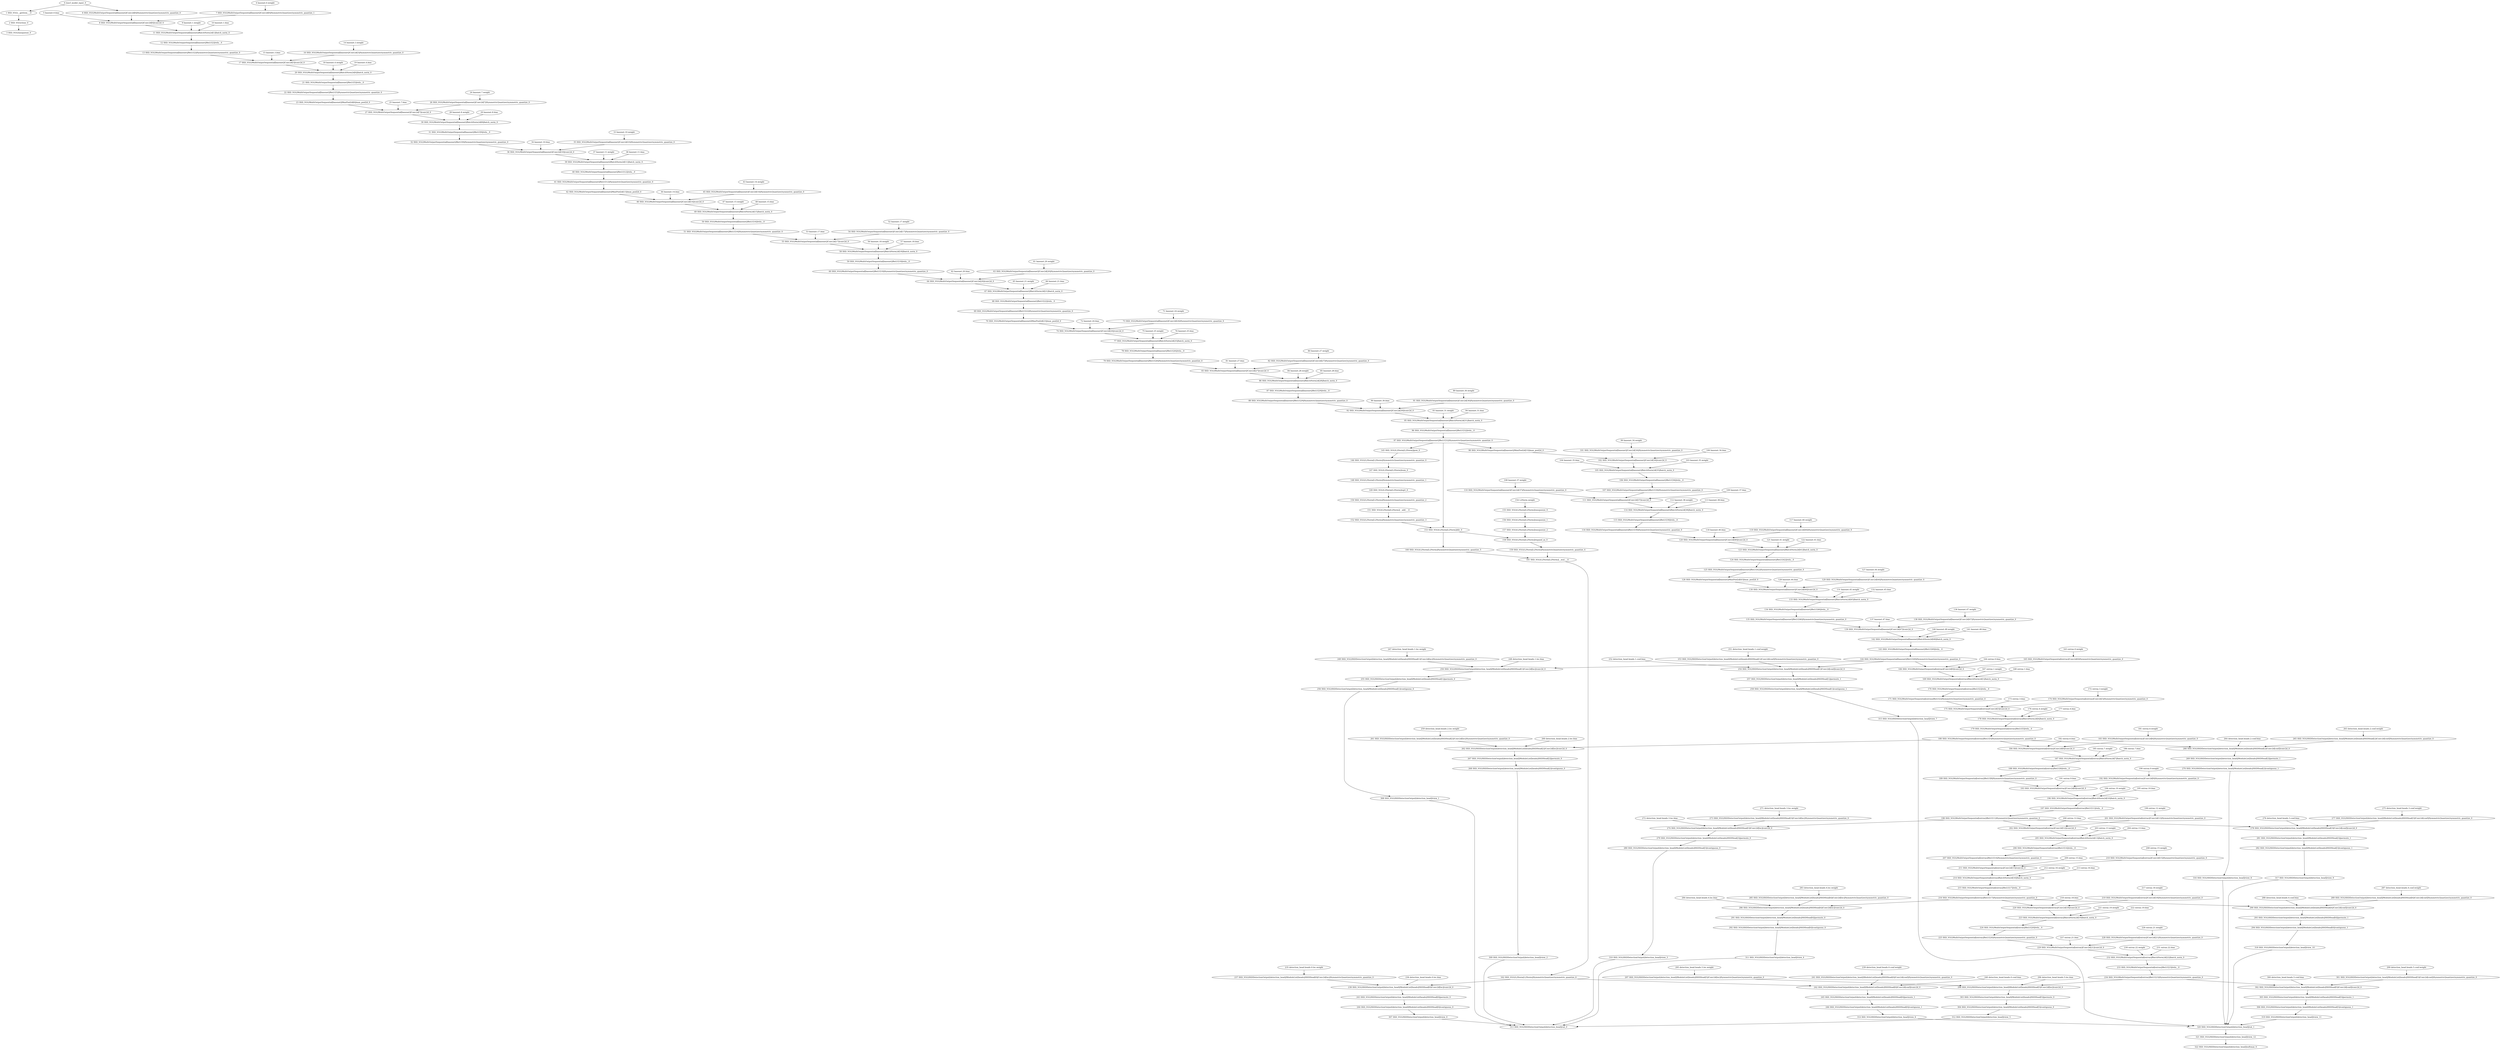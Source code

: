 strict digraph  {
"0 /nncf_model_input_0" [id=0, type=nncf_model_input];
"1 SSD_VGG/__getitem___0" [id=1, type=__getitem__];
"2 SSD_VGG/clone_0" [id=2, type=clone];
"3 SSD_VGG/unsqueeze_0" [id=3, type=unsqueeze];
"4 basenet.0.weight" [id=4, type=nncf_model_const];
"5 basenet.0.bias" [id=5, type=nncf_model_const];
"6 SSD_VGG/MultiOutputSequential[basenet]/Conv2d[0]/SymmetricQuantizer/symmetric_quantize_0" [id=6, type=symmetric_quantize];
"7 SSD_VGG/MultiOutputSequential[basenet]/Conv2d[0]/SymmetricQuantizer/symmetric_quantize_1" [id=7, type=symmetric_quantize];
"8 SSD_VGG/MultiOutputSequential[basenet]/Conv2d[0]/conv2d_0" [id=8, type=conv2d];
"9 basenet.1.weight" [id=9, type=nncf_model_const];
"10 basenet.1.bias" [id=10, type=nncf_model_const];
"11 SSD_VGG/MultiOutputSequential[basenet]/BatchNorm2d[1]/batch_norm_0" [id=11, type=batch_norm];
"12 SSD_VGG/MultiOutputSequential[basenet]/ReLU[2]/relu__0" [id=12, type=relu_];
"13 SSD_VGG/MultiOutputSequential[basenet]/ReLU[2]/SymmetricQuantizer/symmetric_quantize_0" [id=13, type=symmetric_quantize];
"14 basenet.3.weight" [id=14, type=nncf_model_const];
"15 basenet.3.bias" [id=15, type=nncf_model_const];
"16 SSD_VGG/MultiOutputSequential[basenet]/Conv2d[3]/SymmetricQuantizer/symmetric_quantize_0" [id=16, type=symmetric_quantize];
"17 SSD_VGG/MultiOutputSequential[basenet]/Conv2d[3]/conv2d_0" [id=17, type=conv2d];
"18 basenet.4.weight" [id=18, type=nncf_model_const];
"19 basenet.4.bias" [id=19, type=nncf_model_const];
"20 SSD_VGG/MultiOutputSequential[basenet]/BatchNorm2d[4]/batch_norm_0" [id=20, type=batch_norm];
"21 SSD_VGG/MultiOutputSequential[basenet]/ReLU[5]/relu__0" [id=21, type=relu_];
"22 SSD_VGG/MultiOutputSequential[basenet]/ReLU[5]/SymmetricQuantizer/symmetric_quantize_0" [id=22, type=symmetric_quantize];
"23 SSD_VGG/MultiOutputSequential[basenet]/MaxPool2d[6]/max_pool2d_0" [id=23, type=max_pool2d];
"24 basenet.7.weight" [id=24, type=nncf_model_const];
"25 basenet.7.bias" [id=25, type=nncf_model_const];
"26 SSD_VGG/MultiOutputSequential[basenet]/Conv2d[7]/SymmetricQuantizer/symmetric_quantize_0" [id=26, type=symmetric_quantize];
"27 SSD_VGG/MultiOutputSequential[basenet]/Conv2d[7]/conv2d_0" [id=27, type=conv2d];
"28 basenet.8.weight" [id=28, type=nncf_model_const];
"29 basenet.8.bias" [id=29, type=nncf_model_const];
"30 SSD_VGG/MultiOutputSequential[basenet]/BatchNorm2d[8]/batch_norm_0" [id=30, type=batch_norm];
"31 SSD_VGG/MultiOutputSequential[basenet]/ReLU[9]/relu__0" [id=31, type=relu_];
"32 SSD_VGG/MultiOutputSequential[basenet]/ReLU[9]/SymmetricQuantizer/symmetric_quantize_0" [id=32, type=symmetric_quantize];
"33 basenet.10.weight" [id=33, type=nncf_model_const];
"34 basenet.10.bias" [id=34, type=nncf_model_const];
"35 SSD_VGG/MultiOutputSequential[basenet]/Conv2d[10]/SymmetricQuantizer/symmetric_quantize_0" [id=35, type=symmetric_quantize];
"36 SSD_VGG/MultiOutputSequential[basenet]/Conv2d[10]/conv2d_0" [id=36, type=conv2d];
"37 basenet.11.weight" [id=37, type=nncf_model_const];
"38 basenet.11.bias" [id=38, type=nncf_model_const];
"39 SSD_VGG/MultiOutputSequential[basenet]/BatchNorm2d[11]/batch_norm_0" [id=39, type=batch_norm];
"40 SSD_VGG/MultiOutputSequential[basenet]/ReLU[12]/relu__0" [id=40, type=relu_];
"41 SSD_VGG/MultiOutputSequential[basenet]/ReLU[12]/SymmetricQuantizer/symmetric_quantize_0" [id=41, type=symmetric_quantize];
"42 SSD_VGG/MultiOutputSequential[basenet]/MaxPool2d[13]/max_pool2d_0" [id=42, type=max_pool2d];
"43 basenet.14.weight" [id=43, type=nncf_model_const];
"44 basenet.14.bias" [id=44, type=nncf_model_const];
"45 SSD_VGG/MultiOutputSequential[basenet]/Conv2d[14]/SymmetricQuantizer/symmetric_quantize_0" [id=45, type=symmetric_quantize];
"46 SSD_VGG/MultiOutputSequential[basenet]/Conv2d[14]/conv2d_0" [id=46, type=conv2d];
"47 basenet.15.weight" [id=47, type=nncf_model_const];
"48 basenet.15.bias" [id=48, type=nncf_model_const];
"49 SSD_VGG/MultiOutputSequential[basenet]/BatchNorm2d[15]/batch_norm_0" [id=49, type=batch_norm];
"50 SSD_VGG/MultiOutputSequential[basenet]/ReLU[16]/relu__0" [id=50, type=relu_];
"51 SSD_VGG/MultiOutputSequential[basenet]/ReLU[16]/SymmetricQuantizer/symmetric_quantize_0" [id=51, type=symmetric_quantize];
"52 basenet.17.weight" [id=52, type=nncf_model_const];
"53 basenet.17.bias" [id=53, type=nncf_model_const];
"54 SSD_VGG/MultiOutputSequential[basenet]/Conv2d[17]/SymmetricQuantizer/symmetric_quantize_0" [id=54, type=symmetric_quantize];
"55 SSD_VGG/MultiOutputSequential[basenet]/Conv2d[17]/conv2d_0" [id=55, type=conv2d];
"56 basenet.18.weight" [id=56, type=nncf_model_const];
"57 basenet.18.bias" [id=57, type=nncf_model_const];
"58 SSD_VGG/MultiOutputSequential[basenet]/BatchNorm2d[18]/batch_norm_0" [id=58, type=batch_norm];
"59 SSD_VGG/MultiOutputSequential[basenet]/ReLU[19]/relu__0" [id=59, type=relu_];
"60 SSD_VGG/MultiOutputSequential[basenet]/ReLU[19]/SymmetricQuantizer/symmetric_quantize_0" [id=60, type=symmetric_quantize];
"61 basenet.20.weight" [id=61, type=nncf_model_const];
"62 basenet.20.bias" [id=62, type=nncf_model_const];
"63 SSD_VGG/MultiOutputSequential[basenet]/Conv2d[20]/SymmetricQuantizer/symmetric_quantize_0" [id=63, type=symmetric_quantize];
"64 SSD_VGG/MultiOutputSequential[basenet]/Conv2d[20]/conv2d_0" [id=64, type=conv2d];
"65 basenet.21.weight" [id=65, type=nncf_model_const];
"66 basenet.21.bias" [id=66, type=nncf_model_const];
"67 SSD_VGG/MultiOutputSequential[basenet]/BatchNorm2d[21]/batch_norm_0" [id=67, type=batch_norm];
"68 SSD_VGG/MultiOutputSequential[basenet]/ReLU[22]/relu__0" [id=68, type=relu_];
"69 SSD_VGG/MultiOutputSequential[basenet]/ReLU[22]/SymmetricQuantizer/symmetric_quantize_0" [id=69, type=symmetric_quantize];
"70 SSD_VGG/MultiOutputSequential[basenet]/MaxPool2d[23]/max_pool2d_0" [id=70, type=max_pool2d];
"71 basenet.24.weight" [id=71, type=nncf_model_const];
"72 basenet.24.bias" [id=72, type=nncf_model_const];
"73 SSD_VGG/MultiOutputSequential[basenet]/Conv2d[24]/SymmetricQuantizer/symmetric_quantize_0" [id=73, type=symmetric_quantize];
"74 SSD_VGG/MultiOutputSequential[basenet]/Conv2d[24]/conv2d_0" [id=74, type=conv2d];
"75 basenet.25.weight" [id=75, type=nncf_model_const];
"76 basenet.25.bias" [id=76, type=nncf_model_const];
"77 SSD_VGG/MultiOutputSequential[basenet]/BatchNorm2d[25]/batch_norm_0" [id=77, type=batch_norm];
"78 SSD_VGG/MultiOutputSequential[basenet]/ReLU[26]/relu__0" [id=78, type=relu_];
"79 SSD_VGG/MultiOutputSequential[basenet]/ReLU[26]/SymmetricQuantizer/symmetric_quantize_0" [id=79, type=symmetric_quantize];
"80 basenet.27.weight" [id=80, type=nncf_model_const];
"81 basenet.27.bias" [id=81, type=nncf_model_const];
"82 SSD_VGG/MultiOutputSequential[basenet]/Conv2d[27]/SymmetricQuantizer/symmetric_quantize_0" [id=82, type=symmetric_quantize];
"83 SSD_VGG/MultiOutputSequential[basenet]/Conv2d[27]/conv2d_0" [id=83, type=conv2d];
"84 basenet.28.weight" [id=84, type=nncf_model_const];
"85 basenet.28.bias" [id=85, type=nncf_model_const];
"86 SSD_VGG/MultiOutputSequential[basenet]/BatchNorm2d[28]/batch_norm_0" [id=86, type=batch_norm];
"87 SSD_VGG/MultiOutputSequential[basenet]/ReLU[29]/relu__0" [id=87, type=relu_];
"88 SSD_VGG/MultiOutputSequential[basenet]/ReLU[29]/SymmetricQuantizer/symmetric_quantize_0" [id=88, type=symmetric_quantize];
"89 basenet.30.weight" [id=89, type=nncf_model_const];
"90 basenet.30.bias" [id=90, type=nncf_model_const];
"91 SSD_VGG/MultiOutputSequential[basenet]/Conv2d[30]/SymmetricQuantizer/symmetric_quantize_0" [id=91, type=symmetric_quantize];
"92 SSD_VGG/MultiOutputSequential[basenet]/Conv2d[30]/conv2d_0" [id=92, type=conv2d];
"93 basenet.31.weight" [id=93, type=nncf_model_const];
"94 basenet.31.bias" [id=94, type=nncf_model_const];
"95 SSD_VGG/MultiOutputSequential[basenet]/BatchNorm2d[31]/batch_norm_0" [id=95, type=batch_norm];
"96 SSD_VGG/MultiOutputSequential[basenet]/ReLU[32]/relu__0" [id=96, type=relu_];
"97 SSD_VGG/MultiOutputSequential[basenet]/ReLU[32]/SymmetricQuantizer/symmetric_quantize_0" [id=97, type=symmetric_quantize];
"98 SSD_VGG/MultiOutputSequential[basenet]/MaxPool2d[33]/max_pool2d_0" [id=98, type=max_pool2d];
"99 basenet.34.weight" [id=99, type=nncf_model_const];
"100 basenet.34.bias" [id=100, type=nncf_model_const];
"101 SSD_VGG/MultiOutputSequential[basenet]/Conv2d[34]/SymmetricQuantizer/symmetric_quantize_0" [id=101, type=symmetric_quantize];
"102 SSD_VGG/MultiOutputSequential[basenet]/Conv2d[34]/conv2d_0" [id=102, type=conv2d];
"103 basenet.35.weight" [id=103, type=nncf_model_const];
"104 basenet.35.bias" [id=104, type=nncf_model_const];
"105 SSD_VGG/MultiOutputSequential[basenet]/BatchNorm2d[35]/batch_norm_0" [id=105, type=batch_norm];
"106 SSD_VGG/MultiOutputSequential[basenet]/ReLU[36]/relu__0" [id=106, type=relu_];
"107 SSD_VGG/MultiOutputSequential[basenet]/ReLU[36]/SymmetricQuantizer/symmetric_quantize_0" [id=107, type=symmetric_quantize];
"108 basenet.37.weight" [id=108, type=nncf_model_const];
"109 basenet.37.bias" [id=109, type=nncf_model_const];
"110 SSD_VGG/MultiOutputSequential[basenet]/Conv2d[37]/SymmetricQuantizer/symmetric_quantize_0" [id=110, type=symmetric_quantize];
"111 SSD_VGG/MultiOutputSequential[basenet]/Conv2d[37]/conv2d_0" [id=111, type=conv2d];
"112 basenet.38.weight" [id=112, type=nncf_model_const];
"113 basenet.38.bias" [id=113, type=nncf_model_const];
"114 SSD_VGG/MultiOutputSequential[basenet]/BatchNorm2d[38]/batch_norm_0" [id=114, type=batch_norm];
"115 SSD_VGG/MultiOutputSequential[basenet]/ReLU[39]/relu__0" [id=115, type=relu_];
"116 SSD_VGG/MultiOutputSequential[basenet]/ReLU[39]/SymmetricQuantizer/symmetric_quantize_0" [id=116, type=symmetric_quantize];
"117 basenet.40.weight" [id=117, type=nncf_model_const];
"118 basenet.40.bias" [id=118, type=nncf_model_const];
"119 SSD_VGG/MultiOutputSequential[basenet]/Conv2d[40]/SymmetricQuantizer/symmetric_quantize_0" [id=119, type=symmetric_quantize];
"120 SSD_VGG/MultiOutputSequential[basenet]/Conv2d[40]/conv2d_0" [id=120, type=conv2d];
"121 basenet.41.weight" [id=121, type=nncf_model_const];
"122 basenet.41.bias" [id=122, type=nncf_model_const];
"123 SSD_VGG/MultiOutputSequential[basenet]/BatchNorm2d[41]/batch_norm_0" [id=123, type=batch_norm];
"124 SSD_VGG/MultiOutputSequential[basenet]/ReLU[42]/relu__0" [id=124, type=relu_];
"125 SSD_VGG/MultiOutputSequential[basenet]/ReLU[42]/SymmetricQuantizer/symmetric_quantize_0" [id=125, type=symmetric_quantize];
"126 SSD_VGG/MultiOutputSequential[basenet]/MaxPool2d[43]/max_pool2d_0" [id=126, type=max_pool2d];
"127 basenet.44.weight" [id=127, type=nncf_model_const];
"128 basenet.44.bias" [id=128, type=nncf_model_const];
"129 SSD_VGG/MultiOutputSequential[basenet]/Conv2d[44]/SymmetricQuantizer/symmetric_quantize_0" [id=129, type=symmetric_quantize];
"130 SSD_VGG/MultiOutputSequential[basenet]/Conv2d[44]/conv2d_0" [id=130, type=conv2d];
"131 basenet.45.weight" [id=131, type=nncf_model_const];
"132 basenet.45.bias" [id=132, type=nncf_model_const];
"133 SSD_VGG/MultiOutputSequential[basenet]/BatchNorm2d[45]/batch_norm_0" [id=133, type=batch_norm];
"134 SSD_VGG/MultiOutputSequential[basenet]/ReLU[46]/relu__0" [id=134, type=relu_];
"135 SSD_VGG/MultiOutputSequential[basenet]/ReLU[46]/SymmetricQuantizer/symmetric_quantize_0" [id=135, type=symmetric_quantize];
"136 basenet.47.weight" [id=136, type=nncf_model_const];
"137 basenet.47.bias" [id=137, type=nncf_model_const];
"138 SSD_VGG/MultiOutputSequential[basenet]/Conv2d[47]/SymmetricQuantizer/symmetric_quantize_0" [id=138, type=symmetric_quantize];
"139 SSD_VGG/MultiOutputSequential[basenet]/Conv2d[47]/conv2d_0" [id=139, type=conv2d];
"140 basenet.48.weight" [id=140, type=nncf_model_const];
"141 basenet.48.bias" [id=141, type=nncf_model_const];
"142 SSD_VGG/MultiOutputSequential[basenet]/BatchNorm2d[48]/batch_norm_0" [id=142, type=batch_norm];
"143 SSD_VGG/MultiOutputSequential[basenet]/ReLU[49]/relu__0" [id=143, type=relu_];
"144 SSD_VGG/MultiOutputSequential[basenet]/ReLU[49]/SymmetricQuantizer/symmetric_quantize_0" [id=144, type=symmetric_quantize];
"145 SSD_VGG/L2Norm[L2Norm]/pow_0" [id=145, type=pow];
"146 SSD_VGG/L2Norm[L2Norm]/SymmetricQuantizer/symmetric_quantize_0" [id=146, type=symmetric_quantize];
"147 SSD_VGG/L2Norm[L2Norm]/sum_0" [id=147, type=sum];
"148 SSD_VGG/L2Norm[L2Norm]/SymmetricQuantizer/symmetric_quantize_1" [id=148, type=symmetric_quantize];
"149 SSD_VGG/L2Norm[L2Norm]/sqrt_0" [id=149, type=sqrt];
"150 SSD_VGG/L2Norm[L2Norm]/SymmetricQuantizer/symmetric_quantize_2" [id=150, type=symmetric_quantize];
"151 SSD_VGG/L2Norm[L2Norm]/__add___0" [id=151, type=__add__];
"152 SSD_VGG/L2Norm[L2Norm]/SymmetricQuantizer/symmetric_quantize_3" [id=152, type=symmetric_quantize];
"153 SSD_VGG/L2Norm[L2Norm]/div_0" [id=153, type=div];
"154 L2Norm.weight" [id=154, type=nncf_model_const];
"155 SSD_VGG/L2Norm[L2Norm]/unsqueeze_0" [id=155, type=unsqueeze];
"156 SSD_VGG/L2Norm[L2Norm]/unsqueeze_1" [id=156, type=unsqueeze];
"157 SSD_VGG/L2Norm[L2Norm]/unsqueeze_2" [id=157, type=unsqueeze];
"158 SSD_VGG/L2Norm[L2Norm]/expand_as_0" [id=158, type=expand_as];
"159 SSD_VGG/L2Norm[L2Norm]/SymmetricQuantizer/symmetric_quantize_4" [id=159, type=symmetric_quantize];
"160 SSD_VGG/L2Norm[L2Norm]/SymmetricQuantizer/symmetric_quantize_5" [id=160, type=symmetric_quantize];
"161 SSD_VGG/L2Norm[L2Norm]/__mul___0" [id=161, type=__mul__];
"162 SSD_VGG/L2Norm[L2Norm]/SymmetricQuantizer/symmetric_quantize_6" [id=162, type=symmetric_quantize];
"163 extras.0.weight" [id=163, type=nncf_model_const];
"164 extras.0.bias" [id=164, type=nncf_model_const];
"165 SSD_VGG/MultiOutputSequential[extras]/Conv2d[0]/SymmetricQuantizer/symmetric_quantize_0" [id=165, type=symmetric_quantize];
"166 SSD_VGG/MultiOutputSequential[extras]/Conv2d[0]/conv2d_0" [id=166, type=conv2d];
"167 extras.1.weight" [id=167, type=nncf_model_const];
"168 extras.1.bias" [id=168, type=nncf_model_const];
"169 SSD_VGG/MultiOutputSequential[extras]/BatchNorm2d[1]/batch_norm_0" [id=169, type=batch_norm];
"170 SSD_VGG/MultiOutputSequential[extras]/ReLU[2]/relu__0" [id=170, type=relu_];
"171 SSD_VGG/MultiOutputSequential[extras]/ReLU[2]/SymmetricQuantizer/symmetric_quantize_0" [id=171, type=symmetric_quantize];
"172 extras.3.weight" [id=172, type=nncf_model_const];
"173 extras.3.bias" [id=173, type=nncf_model_const];
"174 SSD_VGG/MultiOutputSequential[extras]/Conv2d[3]/SymmetricQuantizer/symmetric_quantize_0" [id=174, type=symmetric_quantize];
"175 SSD_VGG/MultiOutputSequential[extras]/Conv2d[3]/conv2d_0" [id=175, type=conv2d];
"176 extras.4.weight" [id=176, type=nncf_model_const];
"177 extras.4.bias" [id=177, type=nncf_model_const];
"178 SSD_VGG/MultiOutputSequential[extras]/BatchNorm2d[4]/batch_norm_0" [id=178, type=batch_norm];
"179 SSD_VGG/MultiOutputSequential[extras]/ReLU[5]/relu__0" [id=179, type=relu_];
"180 SSD_VGG/MultiOutputSequential[extras]/ReLU[5]/SymmetricQuantizer/symmetric_quantize_0" [id=180, type=symmetric_quantize];
"181 extras.6.weight" [id=181, type=nncf_model_const];
"182 extras.6.bias" [id=182, type=nncf_model_const];
"183 SSD_VGG/MultiOutputSequential[extras]/Conv2d[6]/SymmetricQuantizer/symmetric_quantize_0" [id=183, type=symmetric_quantize];
"184 SSD_VGG/MultiOutputSequential[extras]/Conv2d[6]/conv2d_0" [id=184, type=conv2d];
"185 extras.7.weight" [id=185, type=nncf_model_const];
"186 extras.7.bias" [id=186, type=nncf_model_const];
"187 SSD_VGG/MultiOutputSequential[extras]/BatchNorm2d[7]/batch_norm_0" [id=187, type=batch_norm];
"188 SSD_VGG/MultiOutputSequential[extras]/ReLU[8]/relu__0" [id=188, type=relu_];
"189 SSD_VGG/MultiOutputSequential[extras]/ReLU[8]/SymmetricQuantizer/symmetric_quantize_0" [id=189, type=symmetric_quantize];
"190 extras.9.weight" [id=190, type=nncf_model_const];
"191 extras.9.bias" [id=191, type=nncf_model_const];
"192 SSD_VGG/MultiOutputSequential[extras]/Conv2d[9]/SymmetricQuantizer/symmetric_quantize_0" [id=192, type=symmetric_quantize];
"193 SSD_VGG/MultiOutputSequential[extras]/Conv2d[9]/conv2d_0" [id=193, type=conv2d];
"194 extras.10.weight" [id=194, type=nncf_model_const];
"195 extras.10.bias" [id=195, type=nncf_model_const];
"196 SSD_VGG/MultiOutputSequential[extras]/BatchNorm2d[10]/batch_norm_0" [id=196, type=batch_norm];
"197 SSD_VGG/MultiOutputSequential[extras]/ReLU[11]/relu__0" [id=197, type=relu_];
"198 SSD_VGG/MultiOutputSequential[extras]/ReLU[11]/SymmetricQuantizer/symmetric_quantize_0" [id=198, type=symmetric_quantize];
"199 extras.12.weight" [id=199, type=nncf_model_const];
"200 extras.12.bias" [id=200, type=nncf_model_const];
"201 SSD_VGG/MultiOutputSequential[extras]/Conv2d[12]/SymmetricQuantizer/symmetric_quantize_0" [id=201, type=symmetric_quantize];
"202 SSD_VGG/MultiOutputSequential[extras]/Conv2d[12]/conv2d_0" [id=202, type=conv2d];
"203 extras.13.weight" [id=203, type=nncf_model_const];
"204 extras.13.bias" [id=204, type=nncf_model_const];
"205 SSD_VGG/MultiOutputSequential[extras]/BatchNorm2d[13]/batch_norm_0" [id=205, type=batch_norm];
"206 SSD_VGG/MultiOutputSequential[extras]/ReLU[14]/relu__0" [id=206, type=relu_];
"207 SSD_VGG/MultiOutputSequential[extras]/ReLU[14]/SymmetricQuantizer/symmetric_quantize_0" [id=207, type=symmetric_quantize];
"208 extras.15.weight" [id=208, type=nncf_model_const];
"209 extras.15.bias" [id=209, type=nncf_model_const];
"210 SSD_VGG/MultiOutputSequential[extras]/Conv2d[15]/SymmetricQuantizer/symmetric_quantize_0" [id=210, type=symmetric_quantize];
"211 SSD_VGG/MultiOutputSequential[extras]/Conv2d[15]/conv2d_0" [id=211, type=conv2d];
"212 extras.16.weight" [id=212, type=nncf_model_const];
"213 extras.16.bias" [id=213, type=nncf_model_const];
"214 SSD_VGG/MultiOutputSequential[extras]/BatchNorm2d[16]/batch_norm_0" [id=214, type=batch_norm];
"215 SSD_VGG/MultiOutputSequential[extras]/ReLU[17]/relu__0" [id=215, type=relu_];
"216 SSD_VGG/MultiOutputSequential[extras]/ReLU[17]/SymmetricQuantizer/symmetric_quantize_0" [id=216, type=symmetric_quantize];
"217 extras.18.weight" [id=217, type=nncf_model_const];
"218 extras.18.bias" [id=218, type=nncf_model_const];
"219 SSD_VGG/MultiOutputSequential[extras]/Conv2d[18]/SymmetricQuantizer/symmetric_quantize_0" [id=219, type=symmetric_quantize];
"220 SSD_VGG/MultiOutputSequential[extras]/Conv2d[18]/conv2d_0" [id=220, type=conv2d];
"221 extras.19.weight" [id=221, type=nncf_model_const];
"222 extras.19.bias" [id=222, type=nncf_model_const];
"223 SSD_VGG/MultiOutputSequential[extras]/BatchNorm2d[19]/batch_norm_0" [id=223, type=batch_norm];
"224 SSD_VGG/MultiOutputSequential[extras]/ReLU[20]/relu__0" [id=224, type=relu_];
"225 SSD_VGG/MultiOutputSequential[extras]/ReLU[20]/SymmetricQuantizer/symmetric_quantize_0" [id=225, type=symmetric_quantize];
"226 extras.21.weight" [id=226, type=nncf_model_const];
"227 extras.21.bias" [id=227, type=nncf_model_const];
"228 SSD_VGG/MultiOutputSequential[extras]/Conv2d[21]/SymmetricQuantizer/symmetric_quantize_0" [id=228, type=symmetric_quantize];
"229 SSD_VGG/MultiOutputSequential[extras]/Conv2d[21]/conv2d_0" [id=229, type=conv2d];
"230 extras.22.weight" [id=230, type=nncf_model_const];
"231 extras.22.bias" [id=231, type=nncf_model_const];
"232 SSD_VGG/MultiOutputSequential[extras]/BatchNorm2d[22]/batch_norm_0" [id=232, type=batch_norm];
"233 SSD_VGG/MultiOutputSequential[extras]/ReLU[23]/relu__0" [id=233, type=relu_];
"234 SSD_VGG/MultiOutputSequential[extras]/ReLU[23]/SymmetricQuantizer/symmetric_quantize_0" [id=234, type=symmetric_quantize];
"235 detection_head.heads.0.loc.weight" [id=235, type=nncf_model_const];
"236 detection_head.heads.0.loc.bias" [id=236, type=nncf_model_const];
"237 SSD_VGG/SSDDetectionOutput[detection_head]/ModuleList[heads]/SSDHead[0]/Conv2d[loc]/SymmetricQuantizer/symmetric_quantize_0" [id=237, type=symmetric_quantize];
"238 SSD_VGG/SSDDetectionOutput[detection_head]/ModuleList[heads]/SSDHead[0]/Conv2d[loc]/conv2d_0" [id=238, type=conv2d];
"239 detection_head.heads.0.conf.weight" [id=239, type=nncf_model_const];
"240 detection_head.heads.0.conf.bias" [id=240, type=nncf_model_const];
"241 SSD_VGG/SSDDetectionOutput[detection_head]/ModuleList[heads]/SSDHead[0]/Conv2d[conf]/SymmetricQuantizer/symmetric_quantize_0" [id=241, type=symmetric_quantize];
"242 SSD_VGG/SSDDetectionOutput[detection_head]/ModuleList[heads]/SSDHead[0]/Conv2d[conf]/conv2d_0" [id=242, type=conv2d];
"243 SSD_VGG/SSDDetectionOutput[detection_head]/ModuleList[heads]/SSDHead[0]/permute_0" [id=243, type=permute];
"244 SSD_VGG/SSDDetectionOutput[detection_head]/ModuleList[heads]/SSDHead[0]/contiguous_0" [id=244, type=contiguous];
"245 SSD_VGG/SSDDetectionOutput[detection_head]/ModuleList[heads]/SSDHead[0]/permute_1" [id=245, type=permute];
"246 SSD_VGG/SSDDetectionOutput[detection_head]/ModuleList[heads]/SSDHead[0]/contiguous_1" [id=246, type=contiguous];
"247 detection_head.heads.1.loc.weight" [id=247, type=nncf_model_const];
"248 detection_head.heads.1.loc.bias" [id=248, type=nncf_model_const];
"249 SSD_VGG/SSDDetectionOutput[detection_head]/ModuleList[heads]/SSDHead[1]/Conv2d[loc]/SymmetricQuantizer/symmetric_quantize_0" [id=249, type=symmetric_quantize];
"250 SSD_VGG/SSDDetectionOutput[detection_head]/ModuleList[heads]/SSDHead[1]/Conv2d[loc]/conv2d_0" [id=250, type=conv2d];
"251 detection_head.heads.1.conf.weight" [id=251, type=nncf_model_const];
"252 detection_head.heads.1.conf.bias" [id=252, type=nncf_model_const];
"253 SSD_VGG/SSDDetectionOutput[detection_head]/ModuleList[heads]/SSDHead[1]/Conv2d[conf]/SymmetricQuantizer/symmetric_quantize_0" [id=253, type=symmetric_quantize];
"254 SSD_VGG/SSDDetectionOutput[detection_head]/ModuleList[heads]/SSDHead[1]/Conv2d[conf]/conv2d_0" [id=254, type=conv2d];
"255 SSD_VGG/SSDDetectionOutput[detection_head]/ModuleList[heads]/SSDHead[1]/permute_0" [id=255, type=permute];
"256 SSD_VGG/SSDDetectionOutput[detection_head]/ModuleList[heads]/SSDHead[1]/contiguous_0" [id=256, type=contiguous];
"257 SSD_VGG/SSDDetectionOutput[detection_head]/ModuleList[heads]/SSDHead[1]/permute_1" [id=257, type=permute];
"258 SSD_VGG/SSDDetectionOutput[detection_head]/ModuleList[heads]/SSDHead[1]/contiguous_1" [id=258, type=contiguous];
"259 detection_head.heads.2.loc.weight" [id=259, type=nncf_model_const];
"260 detection_head.heads.2.loc.bias" [id=260, type=nncf_model_const];
"261 SSD_VGG/SSDDetectionOutput[detection_head]/ModuleList[heads]/SSDHead[2]/Conv2d[loc]/SymmetricQuantizer/symmetric_quantize_0" [id=261, type=symmetric_quantize];
"262 SSD_VGG/SSDDetectionOutput[detection_head]/ModuleList[heads]/SSDHead[2]/Conv2d[loc]/conv2d_0" [id=262, type=conv2d];
"263 detection_head.heads.2.conf.weight" [id=263, type=nncf_model_const];
"264 detection_head.heads.2.conf.bias" [id=264, type=nncf_model_const];
"265 SSD_VGG/SSDDetectionOutput[detection_head]/ModuleList[heads]/SSDHead[2]/Conv2d[conf]/SymmetricQuantizer/symmetric_quantize_0" [id=265, type=symmetric_quantize];
"266 SSD_VGG/SSDDetectionOutput[detection_head]/ModuleList[heads]/SSDHead[2]/Conv2d[conf]/conv2d_0" [id=266, type=conv2d];
"267 SSD_VGG/SSDDetectionOutput[detection_head]/ModuleList[heads]/SSDHead[2]/permute_0" [id=267, type=permute];
"268 SSD_VGG/SSDDetectionOutput[detection_head]/ModuleList[heads]/SSDHead[2]/contiguous_0" [id=268, type=contiguous];
"269 SSD_VGG/SSDDetectionOutput[detection_head]/ModuleList[heads]/SSDHead[2]/permute_1" [id=269, type=permute];
"270 SSD_VGG/SSDDetectionOutput[detection_head]/ModuleList[heads]/SSDHead[2]/contiguous_1" [id=270, type=contiguous];
"271 detection_head.heads.3.loc.weight" [id=271, type=nncf_model_const];
"272 detection_head.heads.3.loc.bias" [id=272, type=nncf_model_const];
"273 SSD_VGG/SSDDetectionOutput[detection_head]/ModuleList[heads]/SSDHead[3]/Conv2d[loc]/SymmetricQuantizer/symmetric_quantize_0" [id=273, type=symmetric_quantize];
"274 SSD_VGG/SSDDetectionOutput[detection_head]/ModuleList[heads]/SSDHead[3]/Conv2d[loc]/conv2d_0" [id=274, type=conv2d];
"275 detection_head.heads.3.conf.weight" [id=275, type=nncf_model_const];
"276 detection_head.heads.3.conf.bias" [id=276, type=nncf_model_const];
"277 SSD_VGG/SSDDetectionOutput[detection_head]/ModuleList[heads]/SSDHead[3]/Conv2d[conf]/SymmetricQuantizer/symmetric_quantize_0" [id=277, type=symmetric_quantize];
"278 SSD_VGG/SSDDetectionOutput[detection_head]/ModuleList[heads]/SSDHead[3]/Conv2d[conf]/conv2d_0" [id=278, type=conv2d];
"279 SSD_VGG/SSDDetectionOutput[detection_head]/ModuleList[heads]/SSDHead[3]/permute_0" [id=279, type=permute];
"280 SSD_VGG/SSDDetectionOutput[detection_head]/ModuleList[heads]/SSDHead[3]/contiguous_0" [id=280, type=contiguous];
"281 SSD_VGG/SSDDetectionOutput[detection_head]/ModuleList[heads]/SSDHead[3]/permute_1" [id=281, type=permute];
"282 SSD_VGG/SSDDetectionOutput[detection_head]/ModuleList[heads]/SSDHead[3]/contiguous_1" [id=282, type=contiguous];
"283 detection_head.heads.4.loc.weight" [id=283, type=nncf_model_const];
"284 detection_head.heads.4.loc.bias" [id=284, type=nncf_model_const];
"285 SSD_VGG/SSDDetectionOutput[detection_head]/ModuleList[heads]/SSDHead[4]/Conv2d[loc]/SymmetricQuantizer/symmetric_quantize_0" [id=285, type=symmetric_quantize];
"286 SSD_VGG/SSDDetectionOutput[detection_head]/ModuleList[heads]/SSDHead[4]/Conv2d[loc]/conv2d_0" [id=286, type=conv2d];
"287 detection_head.heads.4.conf.weight" [id=287, type=nncf_model_const];
"288 detection_head.heads.4.conf.bias" [id=288, type=nncf_model_const];
"289 SSD_VGG/SSDDetectionOutput[detection_head]/ModuleList[heads]/SSDHead[4]/Conv2d[conf]/SymmetricQuantizer/symmetric_quantize_0" [id=289, type=symmetric_quantize];
"290 SSD_VGG/SSDDetectionOutput[detection_head]/ModuleList[heads]/SSDHead[4]/Conv2d[conf]/conv2d_0" [id=290, type=conv2d];
"291 SSD_VGG/SSDDetectionOutput[detection_head]/ModuleList[heads]/SSDHead[4]/permute_0" [id=291, type=permute];
"292 SSD_VGG/SSDDetectionOutput[detection_head]/ModuleList[heads]/SSDHead[4]/contiguous_0" [id=292, type=contiguous];
"293 SSD_VGG/SSDDetectionOutput[detection_head]/ModuleList[heads]/SSDHead[4]/permute_1" [id=293, type=permute];
"294 SSD_VGG/SSDDetectionOutput[detection_head]/ModuleList[heads]/SSDHead[4]/contiguous_1" [id=294, type=contiguous];
"295 detection_head.heads.5.loc.weight" [id=295, type=nncf_model_const];
"296 detection_head.heads.5.loc.bias" [id=296, type=nncf_model_const];
"297 SSD_VGG/SSDDetectionOutput[detection_head]/ModuleList[heads]/SSDHead[5]/Conv2d[loc]/SymmetricQuantizer/symmetric_quantize_0" [id=297, type=symmetric_quantize];
"298 SSD_VGG/SSDDetectionOutput[detection_head]/ModuleList[heads]/SSDHead[5]/Conv2d[loc]/conv2d_0" [id=298, type=conv2d];
"299 detection_head.heads.5.conf.weight" [id=299, type=nncf_model_const];
"300 detection_head.heads.5.conf.bias" [id=300, type=nncf_model_const];
"301 SSD_VGG/SSDDetectionOutput[detection_head]/ModuleList[heads]/SSDHead[5]/Conv2d[conf]/SymmetricQuantizer/symmetric_quantize_0" [id=301, type=symmetric_quantize];
"302 SSD_VGG/SSDDetectionOutput[detection_head]/ModuleList[heads]/SSDHead[5]/Conv2d[conf]/conv2d_0" [id=302, type=conv2d];
"303 SSD_VGG/SSDDetectionOutput[detection_head]/ModuleList[heads]/SSDHead[5]/permute_0" [id=303, type=permute];
"304 SSD_VGG/SSDDetectionOutput[detection_head]/ModuleList[heads]/SSDHead[5]/contiguous_0" [id=304, type=contiguous];
"305 SSD_VGG/SSDDetectionOutput[detection_head]/ModuleList[heads]/SSDHead[5]/permute_1" [id=305, type=permute];
"306 SSD_VGG/SSDDetectionOutput[detection_head]/ModuleList[heads]/SSDHead[5]/contiguous_1" [id=306, type=contiguous];
"307 SSD_VGG/SSDDetectionOutput[detection_head]/view_0" [id=307, type=view];
"308 SSD_VGG/SSDDetectionOutput[detection_head]/view_1" [id=308, type=view];
"309 SSD_VGG/SSDDetectionOutput[detection_head]/view_2" [id=309, type=view];
"310 SSD_VGG/SSDDetectionOutput[detection_head]/view_3" [id=310, type=view];
"311 SSD_VGG/SSDDetectionOutput[detection_head]/view_4" [id=311, type=view];
"312 SSD_VGG/SSDDetectionOutput[detection_head]/view_5" [id=312, type=view];
"313 SSD_VGG/SSDDetectionOutput[detection_head]/cat_0" [id=313, type=cat];
"314 SSD_VGG/SSDDetectionOutput[detection_head]/view_6" [id=314, type=view];
"315 SSD_VGG/SSDDetectionOutput[detection_head]/view_7" [id=315, type=view];
"316 SSD_VGG/SSDDetectionOutput[detection_head]/view_8" [id=316, type=view];
"317 SSD_VGG/SSDDetectionOutput[detection_head]/view_9" [id=317, type=view];
"318 SSD_VGG/SSDDetectionOutput[detection_head]/view_10" [id=318, type=view];
"319 SSD_VGG/SSDDetectionOutput[detection_head]/view_11" [id=319, type=view];
"320 SSD_VGG/SSDDetectionOutput[detection_head]/cat_1" [id=320, type=cat];
"321 SSD_VGG/SSDDetectionOutput[detection_head]/view_12" [id=321, type=view];
"322 SSD_VGG/SSDDetectionOutput[detection_head]/softmax_0" [id=322, type=softmax];
"0 /nncf_model_input_0" -> "1 SSD_VGG/__getitem___0";
"0 /nncf_model_input_0" -> "6 SSD_VGG/MultiOutputSequential[basenet]/Conv2d[0]/SymmetricQuantizer/symmetric_quantize_0";
"1 SSD_VGG/__getitem___0" -> "2 SSD_VGG/clone_0";
"2 SSD_VGG/clone_0" -> "3 SSD_VGG/unsqueeze_0";
"4 basenet.0.weight" -> "7 SSD_VGG/MultiOutputSequential[basenet]/Conv2d[0]/SymmetricQuantizer/symmetric_quantize_1";
"5 basenet.0.bias" -> "8 SSD_VGG/MultiOutputSequential[basenet]/Conv2d[0]/conv2d_0";
"6 SSD_VGG/MultiOutputSequential[basenet]/Conv2d[0]/SymmetricQuantizer/symmetric_quantize_0" -> "8 SSD_VGG/MultiOutputSequential[basenet]/Conv2d[0]/conv2d_0";
"7 SSD_VGG/MultiOutputSequential[basenet]/Conv2d[0]/SymmetricQuantizer/symmetric_quantize_1" -> "8 SSD_VGG/MultiOutputSequential[basenet]/Conv2d[0]/conv2d_0";
"8 SSD_VGG/MultiOutputSequential[basenet]/Conv2d[0]/conv2d_0" -> "11 SSD_VGG/MultiOutputSequential[basenet]/BatchNorm2d[1]/batch_norm_0";
"9 basenet.1.weight" -> "11 SSD_VGG/MultiOutputSequential[basenet]/BatchNorm2d[1]/batch_norm_0";
"10 basenet.1.bias" -> "11 SSD_VGG/MultiOutputSequential[basenet]/BatchNorm2d[1]/batch_norm_0";
"11 SSD_VGG/MultiOutputSequential[basenet]/BatchNorm2d[1]/batch_norm_0" -> "12 SSD_VGG/MultiOutputSequential[basenet]/ReLU[2]/relu__0";
"12 SSD_VGG/MultiOutputSequential[basenet]/ReLU[2]/relu__0" -> "13 SSD_VGG/MultiOutputSequential[basenet]/ReLU[2]/SymmetricQuantizer/symmetric_quantize_0";
"13 SSD_VGG/MultiOutputSequential[basenet]/ReLU[2]/SymmetricQuantizer/symmetric_quantize_0" -> "17 SSD_VGG/MultiOutputSequential[basenet]/Conv2d[3]/conv2d_0";
"14 basenet.3.weight" -> "16 SSD_VGG/MultiOutputSequential[basenet]/Conv2d[3]/SymmetricQuantizer/symmetric_quantize_0";
"15 basenet.3.bias" -> "17 SSD_VGG/MultiOutputSequential[basenet]/Conv2d[3]/conv2d_0";
"16 SSD_VGG/MultiOutputSequential[basenet]/Conv2d[3]/SymmetricQuantizer/symmetric_quantize_0" -> "17 SSD_VGG/MultiOutputSequential[basenet]/Conv2d[3]/conv2d_0";
"17 SSD_VGG/MultiOutputSequential[basenet]/Conv2d[3]/conv2d_0" -> "20 SSD_VGG/MultiOutputSequential[basenet]/BatchNorm2d[4]/batch_norm_0";
"18 basenet.4.weight" -> "20 SSD_VGG/MultiOutputSequential[basenet]/BatchNorm2d[4]/batch_norm_0";
"19 basenet.4.bias" -> "20 SSD_VGG/MultiOutputSequential[basenet]/BatchNorm2d[4]/batch_norm_0";
"20 SSD_VGG/MultiOutputSequential[basenet]/BatchNorm2d[4]/batch_norm_0" -> "21 SSD_VGG/MultiOutputSequential[basenet]/ReLU[5]/relu__0";
"21 SSD_VGG/MultiOutputSequential[basenet]/ReLU[5]/relu__0" -> "22 SSD_VGG/MultiOutputSequential[basenet]/ReLU[5]/SymmetricQuantizer/symmetric_quantize_0";
"22 SSD_VGG/MultiOutputSequential[basenet]/ReLU[5]/SymmetricQuantizer/symmetric_quantize_0" -> "23 SSD_VGG/MultiOutputSequential[basenet]/MaxPool2d[6]/max_pool2d_0";
"23 SSD_VGG/MultiOutputSequential[basenet]/MaxPool2d[6]/max_pool2d_0" -> "27 SSD_VGG/MultiOutputSequential[basenet]/Conv2d[7]/conv2d_0";
"24 basenet.7.weight" -> "26 SSD_VGG/MultiOutputSequential[basenet]/Conv2d[7]/SymmetricQuantizer/symmetric_quantize_0";
"25 basenet.7.bias" -> "27 SSD_VGG/MultiOutputSequential[basenet]/Conv2d[7]/conv2d_0";
"26 SSD_VGG/MultiOutputSequential[basenet]/Conv2d[7]/SymmetricQuantizer/symmetric_quantize_0" -> "27 SSD_VGG/MultiOutputSequential[basenet]/Conv2d[7]/conv2d_0";
"27 SSD_VGG/MultiOutputSequential[basenet]/Conv2d[7]/conv2d_0" -> "30 SSD_VGG/MultiOutputSequential[basenet]/BatchNorm2d[8]/batch_norm_0";
"28 basenet.8.weight" -> "30 SSD_VGG/MultiOutputSequential[basenet]/BatchNorm2d[8]/batch_norm_0";
"29 basenet.8.bias" -> "30 SSD_VGG/MultiOutputSequential[basenet]/BatchNorm2d[8]/batch_norm_0";
"30 SSD_VGG/MultiOutputSequential[basenet]/BatchNorm2d[8]/batch_norm_0" -> "31 SSD_VGG/MultiOutputSequential[basenet]/ReLU[9]/relu__0";
"31 SSD_VGG/MultiOutputSequential[basenet]/ReLU[9]/relu__0" -> "32 SSD_VGG/MultiOutputSequential[basenet]/ReLU[9]/SymmetricQuantizer/symmetric_quantize_0";
"32 SSD_VGG/MultiOutputSequential[basenet]/ReLU[9]/SymmetricQuantizer/symmetric_quantize_0" -> "36 SSD_VGG/MultiOutputSequential[basenet]/Conv2d[10]/conv2d_0";
"33 basenet.10.weight" -> "35 SSD_VGG/MultiOutputSequential[basenet]/Conv2d[10]/SymmetricQuantizer/symmetric_quantize_0";
"34 basenet.10.bias" -> "36 SSD_VGG/MultiOutputSequential[basenet]/Conv2d[10]/conv2d_0";
"35 SSD_VGG/MultiOutputSequential[basenet]/Conv2d[10]/SymmetricQuantizer/symmetric_quantize_0" -> "36 SSD_VGG/MultiOutputSequential[basenet]/Conv2d[10]/conv2d_0";
"36 SSD_VGG/MultiOutputSequential[basenet]/Conv2d[10]/conv2d_0" -> "39 SSD_VGG/MultiOutputSequential[basenet]/BatchNorm2d[11]/batch_norm_0";
"37 basenet.11.weight" -> "39 SSD_VGG/MultiOutputSequential[basenet]/BatchNorm2d[11]/batch_norm_0";
"38 basenet.11.bias" -> "39 SSD_VGG/MultiOutputSequential[basenet]/BatchNorm2d[11]/batch_norm_0";
"39 SSD_VGG/MultiOutputSequential[basenet]/BatchNorm2d[11]/batch_norm_0" -> "40 SSD_VGG/MultiOutputSequential[basenet]/ReLU[12]/relu__0";
"40 SSD_VGG/MultiOutputSequential[basenet]/ReLU[12]/relu__0" -> "41 SSD_VGG/MultiOutputSequential[basenet]/ReLU[12]/SymmetricQuantizer/symmetric_quantize_0";
"41 SSD_VGG/MultiOutputSequential[basenet]/ReLU[12]/SymmetricQuantizer/symmetric_quantize_0" -> "42 SSD_VGG/MultiOutputSequential[basenet]/MaxPool2d[13]/max_pool2d_0";
"42 SSD_VGG/MultiOutputSequential[basenet]/MaxPool2d[13]/max_pool2d_0" -> "46 SSD_VGG/MultiOutputSequential[basenet]/Conv2d[14]/conv2d_0";
"43 basenet.14.weight" -> "45 SSD_VGG/MultiOutputSequential[basenet]/Conv2d[14]/SymmetricQuantizer/symmetric_quantize_0";
"44 basenet.14.bias" -> "46 SSD_VGG/MultiOutputSequential[basenet]/Conv2d[14]/conv2d_0";
"45 SSD_VGG/MultiOutputSequential[basenet]/Conv2d[14]/SymmetricQuantizer/symmetric_quantize_0" -> "46 SSD_VGG/MultiOutputSequential[basenet]/Conv2d[14]/conv2d_0";
"46 SSD_VGG/MultiOutputSequential[basenet]/Conv2d[14]/conv2d_0" -> "49 SSD_VGG/MultiOutputSequential[basenet]/BatchNorm2d[15]/batch_norm_0";
"47 basenet.15.weight" -> "49 SSD_VGG/MultiOutputSequential[basenet]/BatchNorm2d[15]/batch_norm_0";
"48 basenet.15.bias" -> "49 SSD_VGG/MultiOutputSequential[basenet]/BatchNorm2d[15]/batch_norm_0";
"49 SSD_VGG/MultiOutputSequential[basenet]/BatchNorm2d[15]/batch_norm_0" -> "50 SSD_VGG/MultiOutputSequential[basenet]/ReLU[16]/relu__0";
"50 SSD_VGG/MultiOutputSequential[basenet]/ReLU[16]/relu__0" -> "51 SSD_VGG/MultiOutputSequential[basenet]/ReLU[16]/SymmetricQuantizer/symmetric_quantize_0";
"51 SSD_VGG/MultiOutputSequential[basenet]/ReLU[16]/SymmetricQuantizer/symmetric_quantize_0" -> "55 SSD_VGG/MultiOutputSequential[basenet]/Conv2d[17]/conv2d_0";
"52 basenet.17.weight" -> "54 SSD_VGG/MultiOutputSequential[basenet]/Conv2d[17]/SymmetricQuantizer/symmetric_quantize_0";
"53 basenet.17.bias" -> "55 SSD_VGG/MultiOutputSequential[basenet]/Conv2d[17]/conv2d_0";
"54 SSD_VGG/MultiOutputSequential[basenet]/Conv2d[17]/SymmetricQuantizer/symmetric_quantize_0" -> "55 SSD_VGG/MultiOutputSequential[basenet]/Conv2d[17]/conv2d_0";
"55 SSD_VGG/MultiOutputSequential[basenet]/Conv2d[17]/conv2d_0" -> "58 SSD_VGG/MultiOutputSequential[basenet]/BatchNorm2d[18]/batch_norm_0";
"56 basenet.18.weight" -> "58 SSD_VGG/MultiOutputSequential[basenet]/BatchNorm2d[18]/batch_norm_0";
"57 basenet.18.bias" -> "58 SSD_VGG/MultiOutputSequential[basenet]/BatchNorm2d[18]/batch_norm_0";
"58 SSD_VGG/MultiOutputSequential[basenet]/BatchNorm2d[18]/batch_norm_0" -> "59 SSD_VGG/MultiOutputSequential[basenet]/ReLU[19]/relu__0";
"59 SSD_VGG/MultiOutputSequential[basenet]/ReLU[19]/relu__0" -> "60 SSD_VGG/MultiOutputSequential[basenet]/ReLU[19]/SymmetricQuantizer/symmetric_quantize_0";
"60 SSD_VGG/MultiOutputSequential[basenet]/ReLU[19]/SymmetricQuantizer/symmetric_quantize_0" -> "64 SSD_VGG/MultiOutputSequential[basenet]/Conv2d[20]/conv2d_0";
"61 basenet.20.weight" -> "63 SSD_VGG/MultiOutputSequential[basenet]/Conv2d[20]/SymmetricQuantizer/symmetric_quantize_0";
"62 basenet.20.bias" -> "64 SSD_VGG/MultiOutputSequential[basenet]/Conv2d[20]/conv2d_0";
"63 SSD_VGG/MultiOutputSequential[basenet]/Conv2d[20]/SymmetricQuantizer/symmetric_quantize_0" -> "64 SSD_VGG/MultiOutputSequential[basenet]/Conv2d[20]/conv2d_0";
"64 SSD_VGG/MultiOutputSequential[basenet]/Conv2d[20]/conv2d_0" -> "67 SSD_VGG/MultiOutputSequential[basenet]/BatchNorm2d[21]/batch_norm_0";
"65 basenet.21.weight" -> "67 SSD_VGG/MultiOutputSequential[basenet]/BatchNorm2d[21]/batch_norm_0";
"66 basenet.21.bias" -> "67 SSD_VGG/MultiOutputSequential[basenet]/BatchNorm2d[21]/batch_norm_0";
"67 SSD_VGG/MultiOutputSequential[basenet]/BatchNorm2d[21]/batch_norm_0" -> "68 SSD_VGG/MultiOutputSequential[basenet]/ReLU[22]/relu__0";
"68 SSD_VGG/MultiOutputSequential[basenet]/ReLU[22]/relu__0" -> "69 SSD_VGG/MultiOutputSequential[basenet]/ReLU[22]/SymmetricQuantizer/symmetric_quantize_0";
"69 SSD_VGG/MultiOutputSequential[basenet]/ReLU[22]/SymmetricQuantizer/symmetric_quantize_0" -> "70 SSD_VGG/MultiOutputSequential[basenet]/MaxPool2d[23]/max_pool2d_0";
"70 SSD_VGG/MultiOutputSequential[basenet]/MaxPool2d[23]/max_pool2d_0" -> "74 SSD_VGG/MultiOutputSequential[basenet]/Conv2d[24]/conv2d_0";
"71 basenet.24.weight" -> "73 SSD_VGG/MultiOutputSequential[basenet]/Conv2d[24]/SymmetricQuantizer/symmetric_quantize_0";
"72 basenet.24.bias" -> "74 SSD_VGG/MultiOutputSequential[basenet]/Conv2d[24]/conv2d_0";
"73 SSD_VGG/MultiOutputSequential[basenet]/Conv2d[24]/SymmetricQuantizer/symmetric_quantize_0" -> "74 SSD_VGG/MultiOutputSequential[basenet]/Conv2d[24]/conv2d_0";
"74 SSD_VGG/MultiOutputSequential[basenet]/Conv2d[24]/conv2d_0" -> "77 SSD_VGG/MultiOutputSequential[basenet]/BatchNorm2d[25]/batch_norm_0";
"75 basenet.25.weight" -> "77 SSD_VGG/MultiOutputSequential[basenet]/BatchNorm2d[25]/batch_norm_0";
"76 basenet.25.bias" -> "77 SSD_VGG/MultiOutputSequential[basenet]/BatchNorm2d[25]/batch_norm_0";
"77 SSD_VGG/MultiOutputSequential[basenet]/BatchNorm2d[25]/batch_norm_0" -> "78 SSD_VGG/MultiOutputSequential[basenet]/ReLU[26]/relu__0";
"78 SSD_VGG/MultiOutputSequential[basenet]/ReLU[26]/relu__0" -> "79 SSD_VGG/MultiOutputSequential[basenet]/ReLU[26]/SymmetricQuantizer/symmetric_quantize_0";
"79 SSD_VGG/MultiOutputSequential[basenet]/ReLU[26]/SymmetricQuantizer/symmetric_quantize_0" -> "83 SSD_VGG/MultiOutputSequential[basenet]/Conv2d[27]/conv2d_0";
"80 basenet.27.weight" -> "82 SSD_VGG/MultiOutputSequential[basenet]/Conv2d[27]/SymmetricQuantizer/symmetric_quantize_0";
"81 basenet.27.bias" -> "83 SSD_VGG/MultiOutputSequential[basenet]/Conv2d[27]/conv2d_0";
"82 SSD_VGG/MultiOutputSequential[basenet]/Conv2d[27]/SymmetricQuantizer/symmetric_quantize_0" -> "83 SSD_VGG/MultiOutputSequential[basenet]/Conv2d[27]/conv2d_0";
"83 SSD_VGG/MultiOutputSequential[basenet]/Conv2d[27]/conv2d_0" -> "86 SSD_VGG/MultiOutputSequential[basenet]/BatchNorm2d[28]/batch_norm_0";
"84 basenet.28.weight" -> "86 SSD_VGG/MultiOutputSequential[basenet]/BatchNorm2d[28]/batch_norm_0";
"85 basenet.28.bias" -> "86 SSD_VGG/MultiOutputSequential[basenet]/BatchNorm2d[28]/batch_norm_0";
"86 SSD_VGG/MultiOutputSequential[basenet]/BatchNorm2d[28]/batch_norm_0" -> "87 SSD_VGG/MultiOutputSequential[basenet]/ReLU[29]/relu__0";
"87 SSD_VGG/MultiOutputSequential[basenet]/ReLU[29]/relu__0" -> "88 SSD_VGG/MultiOutputSequential[basenet]/ReLU[29]/SymmetricQuantizer/symmetric_quantize_0";
"88 SSD_VGG/MultiOutputSequential[basenet]/ReLU[29]/SymmetricQuantizer/symmetric_quantize_0" -> "92 SSD_VGG/MultiOutputSequential[basenet]/Conv2d[30]/conv2d_0";
"89 basenet.30.weight" -> "91 SSD_VGG/MultiOutputSequential[basenet]/Conv2d[30]/SymmetricQuantizer/symmetric_quantize_0";
"90 basenet.30.bias" -> "92 SSD_VGG/MultiOutputSequential[basenet]/Conv2d[30]/conv2d_0";
"91 SSD_VGG/MultiOutputSequential[basenet]/Conv2d[30]/SymmetricQuantizer/symmetric_quantize_0" -> "92 SSD_VGG/MultiOutputSequential[basenet]/Conv2d[30]/conv2d_0";
"92 SSD_VGG/MultiOutputSequential[basenet]/Conv2d[30]/conv2d_0" -> "95 SSD_VGG/MultiOutputSequential[basenet]/BatchNorm2d[31]/batch_norm_0";
"93 basenet.31.weight" -> "95 SSD_VGG/MultiOutputSequential[basenet]/BatchNorm2d[31]/batch_norm_0";
"94 basenet.31.bias" -> "95 SSD_VGG/MultiOutputSequential[basenet]/BatchNorm2d[31]/batch_norm_0";
"95 SSD_VGG/MultiOutputSequential[basenet]/BatchNorm2d[31]/batch_norm_0" -> "96 SSD_VGG/MultiOutputSequential[basenet]/ReLU[32]/relu__0";
"96 SSD_VGG/MultiOutputSequential[basenet]/ReLU[32]/relu__0" -> "97 SSD_VGG/MultiOutputSequential[basenet]/ReLU[32]/SymmetricQuantizer/symmetric_quantize_0";
"97 SSD_VGG/MultiOutputSequential[basenet]/ReLU[32]/SymmetricQuantizer/symmetric_quantize_0" -> "98 SSD_VGG/MultiOutputSequential[basenet]/MaxPool2d[33]/max_pool2d_0";
"97 SSD_VGG/MultiOutputSequential[basenet]/ReLU[32]/SymmetricQuantizer/symmetric_quantize_0" -> "145 SSD_VGG/L2Norm[L2Norm]/pow_0";
"97 SSD_VGG/MultiOutputSequential[basenet]/ReLU[32]/SymmetricQuantizer/symmetric_quantize_0" -> "153 SSD_VGG/L2Norm[L2Norm]/div_0";
"98 SSD_VGG/MultiOutputSequential[basenet]/MaxPool2d[33]/max_pool2d_0" -> "102 SSD_VGG/MultiOutputSequential[basenet]/Conv2d[34]/conv2d_0";
"99 basenet.34.weight" -> "101 SSD_VGG/MultiOutputSequential[basenet]/Conv2d[34]/SymmetricQuantizer/symmetric_quantize_0";
"100 basenet.34.bias" -> "102 SSD_VGG/MultiOutputSequential[basenet]/Conv2d[34]/conv2d_0";
"101 SSD_VGG/MultiOutputSequential[basenet]/Conv2d[34]/SymmetricQuantizer/symmetric_quantize_0" -> "102 SSD_VGG/MultiOutputSequential[basenet]/Conv2d[34]/conv2d_0";
"102 SSD_VGG/MultiOutputSequential[basenet]/Conv2d[34]/conv2d_0" -> "105 SSD_VGG/MultiOutputSequential[basenet]/BatchNorm2d[35]/batch_norm_0";
"103 basenet.35.weight" -> "105 SSD_VGG/MultiOutputSequential[basenet]/BatchNorm2d[35]/batch_norm_0";
"104 basenet.35.bias" -> "105 SSD_VGG/MultiOutputSequential[basenet]/BatchNorm2d[35]/batch_norm_0";
"105 SSD_VGG/MultiOutputSequential[basenet]/BatchNorm2d[35]/batch_norm_0" -> "106 SSD_VGG/MultiOutputSequential[basenet]/ReLU[36]/relu__0";
"106 SSD_VGG/MultiOutputSequential[basenet]/ReLU[36]/relu__0" -> "107 SSD_VGG/MultiOutputSequential[basenet]/ReLU[36]/SymmetricQuantizer/symmetric_quantize_0";
"107 SSD_VGG/MultiOutputSequential[basenet]/ReLU[36]/SymmetricQuantizer/symmetric_quantize_0" -> "111 SSD_VGG/MultiOutputSequential[basenet]/Conv2d[37]/conv2d_0";
"108 basenet.37.weight" -> "110 SSD_VGG/MultiOutputSequential[basenet]/Conv2d[37]/SymmetricQuantizer/symmetric_quantize_0";
"109 basenet.37.bias" -> "111 SSD_VGG/MultiOutputSequential[basenet]/Conv2d[37]/conv2d_0";
"110 SSD_VGG/MultiOutputSequential[basenet]/Conv2d[37]/SymmetricQuantizer/symmetric_quantize_0" -> "111 SSD_VGG/MultiOutputSequential[basenet]/Conv2d[37]/conv2d_0";
"111 SSD_VGG/MultiOutputSequential[basenet]/Conv2d[37]/conv2d_0" -> "114 SSD_VGG/MultiOutputSequential[basenet]/BatchNorm2d[38]/batch_norm_0";
"112 basenet.38.weight" -> "114 SSD_VGG/MultiOutputSequential[basenet]/BatchNorm2d[38]/batch_norm_0";
"113 basenet.38.bias" -> "114 SSD_VGG/MultiOutputSequential[basenet]/BatchNorm2d[38]/batch_norm_0";
"114 SSD_VGG/MultiOutputSequential[basenet]/BatchNorm2d[38]/batch_norm_0" -> "115 SSD_VGG/MultiOutputSequential[basenet]/ReLU[39]/relu__0";
"115 SSD_VGG/MultiOutputSequential[basenet]/ReLU[39]/relu__0" -> "116 SSD_VGG/MultiOutputSequential[basenet]/ReLU[39]/SymmetricQuantizer/symmetric_quantize_0";
"116 SSD_VGG/MultiOutputSequential[basenet]/ReLU[39]/SymmetricQuantizer/symmetric_quantize_0" -> "120 SSD_VGG/MultiOutputSequential[basenet]/Conv2d[40]/conv2d_0";
"117 basenet.40.weight" -> "119 SSD_VGG/MultiOutputSequential[basenet]/Conv2d[40]/SymmetricQuantizer/symmetric_quantize_0";
"118 basenet.40.bias" -> "120 SSD_VGG/MultiOutputSequential[basenet]/Conv2d[40]/conv2d_0";
"119 SSD_VGG/MultiOutputSequential[basenet]/Conv2d[40]/SymmetricQuantizer/symmetric_quantize_0" -> "120 SSD_VGG/MultiOutputSequential[basenet]/Conv2d[40]/conv2d_0";
"120 SSD_VGG/MultiOutputSequential[basenet]/Conv2d[40]/conv2d_0" -> "123 SSD_VGG/MultiOutputSequential[basenet]/BatchNorm2d[41]/batch_norm_0";
"121 basenet.41.weight" -> "123 SSD_VGG/MultiOutputSequential[basenet]/BatchNorm2d[41]/batch_norm_0";
"122 basenet.41.bias" -> "123 SSD_VGG/MultiOutputSequential[basenet]/BatchNorm2d[41]/batch_norm_0";
"123 SSD_VGG/MultiOutputSequential[basenet]/BatchNorm2d[41]/batch_norm_0" -> "124 SSD_VGG/MultiOutputSequential[basenet]/ReLU[42]/relu__0";
"124 SSD_VGG/MultiOutputSequential[basenet]/ReLU[42]/relu__0" -> "125 SSD_VGG/MultiOutputSequential[basenet]/ReLU[42]/SymmetricQuantizer/symmetric_quantize_0";
"125 SSD_VGG/MultiOutputSequential[basenet]/ReLU[42]/SymmetricQuantizer/symmetric_quantize_0" -> "126 SSD_VGG/MultiOutputSequential[basenet]/MaxPool2d[43]/max_pool2d_0";
"126 SSD_VGG/MultiOutputSequential[basenet]/MaxPool2d[43]/max_pool2d_0" -> "130 SSD_VGG/MultiOutputSequential[basenet]/Conv2d[44]/conv2d_0";
"127 basenet.44.weight" -> "129 SSD_VGG/MultiOutputSequential[basenet]/Conv2d[44]/SymmetricQuantizer/symmetric_quantize_0";
"128 basenet.44.bias" -> "130 SSD_VGG/MultiOutputSequential[basenet]/Conv2d[44]/conv2d_0";
"129 SSD_VGG/MultiOutputSequential[basenet]/Conv2d[44]/SymmetricQuantizer/symmetric_quantize_0" -> "130 SSD_VGG/MultiOutputSequential[basenet]/Conv2d[44]/conv2d_0";
"130 SSD_VGG/MultiOutputSequential[basenet]/Conv2d[44]/conv2d_0" -> "133 SSD_VGG/MultiOutputSequential[basenet]/BatchNorm2d[45]/batch_norm_0";
"131 basenet.45.weight" -> "133 SSD_VGG/MultiOutputSequential[basenet]/BatchNorm2d[45]/batch_norm_0";
"132 basenet.45.bias" -> "133 SSD_VGG/MultiOutputSequential[basenet]/BatchNorm2d[45]/batch_norm_0";
"133 SSD_VGG/MultiOutputSequential[basenet]/BatchNorm2d[45]/batch_norm_0" -> "134 SSD_VGG/MultiOutputSequential[basenet]/ReLU[46]/relu__0";
"134 SSD_VGG/MultiOutputSequential[basenet]/ReLU[46]/relu__0" -> "135 SSD_VGG/MultiOutputSequential[basenet]/ReLU[46]/SymmetricQuantizer/symmetric_quantize_0";
"135 SSD_VGG/MultiOutputSequential[basenet]/ReLU[46]/SymmetricQuantizer/symmetric_quantize_0" -> "139 SSD_VGG/MultiOutputSequential[basenet]/Conv2d[47]/conv2d_0";
"136 basenet.47.weight" -> "138 SSD_VGG/MultiOutputSequential[basenet]/Conv2d[47]/SymmetricQuantizer/symmetric_quantize_0";
"137 basenet.47.bias" -> "139 SSD_VGG/MultiOutputSequential[basenet]/Conv2d[47]/conv2d_0";
"138 SSD_VGG/MultiOutputSequential[basenet]/Conv2d[47]/SymmetricQuantizer/symmetric_quantize_0" -> "139 SSD_VGG/MultiOutputSequential[basenet]/Conv2d[47]/conv2d_0";
"139 SSD_VGG/MultiOutputSequential[basenet]/Conv2d[47]/conv2d_0" -> "142 SSD_VGG/MultiOutputSequential[basenet]/BatchNorm2d[48]/batch_norm_0";
"140 basenet.48.weight" -> "142 SSD_VGG/MultiOutputSequential[basenet]/BatchNorm2d[48]/batch_norm_0";
"141 basenet.48.bias" -> "142 SSD_VGG/MultiOutputSequential[basenet]/BatchNorm2d[48]/batch_norm_0";
"142 SSD_VGG/MultiOutputSequential[basenet]/BatchNorm2d[48]/batch_norm_0" -> "143 SSD_VGG/MultiOutputSequential[basenet]/ReLU[49]/relu__0";
"143 SSD_VGG/MultiOutputSequential[basenet]/ReLU[49]/relu__0" -> "144 SSD_VGG/MultiOutputSequential[basenet]/ReLU[49]/SymmetricQuantizer/symmetric_quantize_0";
"144 SSD_VGG/MultiOutputSequential[basenet]/ReLU[49]/SymmetricQuantizer/symmetric_quantize_0" -> "166 SSD_VGG/MultiOutputSequential[extras]/Conv2d[0]/conv2d_0";
"144 SSD_VGG/MultiOutputSequential[basenet]/ReLU[49]/SymmetricQuantizer/symmetric_quantize_0" -> "250 SSD_VGG/SSDDetectionOutput[detection_head]/ModuleList[heads]/SSDHead[1]/Conv2d[loc]/conv2d_0";
"144 SSD_VGG/MultiOutputSequential[basenet]/ReLU[49]/SymmetricQuantizer/symmetric_quantize_0" -> "254 SSD_VGG/SSDDetectionOutput[detection_head]/ModuleList[heads]/SSDHead[1]/Conv2d[conf]/conv2d_0";
"145 SSD_VGG/L2Norm[L2Norm]/pow_0" -> "146 SSD_VGG/L2Norm[L2Norm]/SymmetricQuantizer/symmetric_quantize_0";
"146 SSD_VGG/L2Norm[L2Norm]/SymmetricQuantizer/symmetric_quantize_0" -> "147 SSD_VGG/L2Norm[L2Norm]/sum_0";
"147 SSD_VGG/L2Norm[L2Norm]/sum_0" -> "148 SSD_VGG/L2Norm[L2Norm]/SymmetricQuantizer/symmetric_quantize_1";
"148 SSD_VGG/L2Norm[L2Norm]/SymmetricQuantizer/symmetric_quantize_1" -> "149 SSD_VGG/L2Norm[L2Norm]/sqrt_0";
"149 SSD_VGG/L2Norm[L2Norm]/sqrt_0" -> "150 SSD_VGG/L2Norm[L2Norm]/SymmetricQuantizer/symmetric_quantize_2";
"150 SSD_VGG/L2Norm[L2Norm]/SymmetricQuantizer/symmetric_quantize_2" -> "151 SSD_VGG/L2Norm[L2Norm]/__add___0";
"151 SSD_VGG/L2Norm[L2Norm]/__add___0" -> "152 SSD_VGG/L2Norm[L2Norm]/SymmetricQuantizer/symmetric_quantize_3";
"152 SSD_VGG/L2Norm[L2Norm]/SymmetricQuantizer/symmetric_quantize_3" -> "153 SSD_VGG/L2Norm[L2Norm]/div_0";
"153 SSD_VGG/L2Norm[L2Norm]/div_0" -> "158 SSD_VGG/L2Norm[L2Norm]/expand_as_0";
"153 SSD_VGG/L2Norm[L2Norm]/div_0" -> "160 SSD_VGG/L2Norm[L2Norm]/SymmetricQuantizer/symmetric_quantize_5";
"154 L2Norm.weight" -> "155 SSD_VGG/L2Norm[L2Norm]/unsqueeze_0";
"155 SSD_VGG/L2Norm[L2Norm]/unsqueeze_0" -> "156 SSD_VGG/L2Norm[L2Norm]/unsqueeze_1";
"156 SSD_VGG/L2Norm[L2Norm]/unsqueeze_1" -> "157 SSD_VGG/L2Norm[L2Norm]/unsqueeze_2";
"157 SSD_VGG/L2Norm[L2Norm]/unsqueeze_2" -> "158 SSD_VGG/L2Norm[L2Norm]/expand_as_0";
"158 SSD_VGG/L2Norm[L2Norm]/expand_as_0" -> "159 SSD_VGG/L2Norm[L2Norm]/SymmetricQuantizer/symmetric_quantize_4";
"159 SSD_VGG/L2Norm[L2Norm]/SymmetricQuantizer/symmetric_quantize_4" -> "161 SSD_VGG/L2Norm[L2Norm]/__mul___0";
"160 SSD_VGG/L2Norm[L2Norm]/SymmetricQuantizer/symmetric_quantize_5" -> "161 SSD_VGG/L2Norm[L2Norm]/__mul___0";
"161 SSD_VGG/L2Norm[L2Norm]/__mul___0" -> "162 SSD_VGG/L2Norm[L2Norm]/SymmetricQuantizer/symmetric_quantize_6";
"162 SSD_VGG/L2Norm[L2Norm]/SymmetricQuantizer/symmetric_quantize_6" -> "238 SSD_VGG/SSDDetectionOutput[detection_head]/ModuleList[heads]/SSDHead[0]/Conv2d[loc]/conv2d_0";
"162 SSD_VGG/L2Norm[L2Norm]/SymmetricQuantizer/symmetric_quantize_6" -> "242 SSD_VGG/SSDDetectionOutput[detection_head]/ModuleList[heads]/SSDHead[0]/Conv2d[conf]/conv2d_0";
"163 extras.0.weight" -> "165 SSD_VGG/MultiOutputSequential[extras]/Conv2d[0]/SymmetricQuantizer/symmetric_quantize_0";
"164 extras.0.bias" -> "166 SSD_VGG/MultiOutputSequential[extras]/Conv2d[0]/conv2d_0";
"165 SSD_VGG/MultiOutputSequential[extras]/Conv2d[0]/SymmetricQuantizer/symmetric_quantize_0" -> "166 SSD_VGG/MultiOutputSequential[extras]/Conv2d[0]/conv2d_0";
"166 SSD_VGG/MultiOutputSequential[extras]/Conv2d[0]/conv2d_0" -> "169 SSD_VGG/MultiOutputSequential[extras]/BatchNorm2d[1]/batch_norm_0";
"167 extras.1.weight" -> "169 SSD_VGG/MultiOutputSequential[extras]/BatchNorm2d[1]/batch_norm_0";
"168 extras.1.bias" -> "169 SSD_VGG/MultiOutputSequential[extras]/BatchNorm2d[1]/batch_norm_0";
"169 SSD_VGG/MultiOutputSequential[extras]/BatchNorm2d[1]/batch_norm_0" -> "170 SSD_VGG/MultiOutputSequential[extras]/ReLU[2]/relu__0";
"170 SSD_VGG/MultiOutputSequential[extras]/ReLU[2]/relu__0" -> "171 SSD_VGG/MultiOutputSequential[extras]/ReLU[2]/SymmetricQuantizer/symmetric_quantize_0";
"171 SSD_VGG/MultiOutputSequential[extras]/ReLU[2]/SymmetricQuantizer/symmetric_quantize_0" -> "175 SSD_VGG/MultiOutputSequential[extras]/Conv2d[3]/conv2d_0";
"172 extras.3.weight" -> "174 SSD_VGG/MultiOutputSequential[extras]/Conv2d[3]/SymmetricQuantizer/symmetric_quantize_0";
"173 extras.3.bias" -> "175 SSD_VGG/MultiOutputSequential[extras]/Conv2d[3]/conv2d_0";
"174 SSD_VGG/MultiOutputSequential[extras]/Conv2d[3]/SymmetricQuantizer/symmetric_quantize_0" -> "175 SSD_VGG/MultiOutputSequential[extras]/Conv2d[3]/conv2d_0";
"175 SSD_VGG/MultiOutputSequential[extras]/Conv2d[3]/conv2d_0" -> "178 SSD_VGG/MultiOutputSequential[extras]/BatchNorm2d[4]/batch_norm_0";
"176 extras.4.weight" -> "178 SSD_VGG/MultiOutputSequential[extras]/BatchNorm2d[4]/batch_norm_0";
"177 extras.4.bias" -> "178 SSD_VGG/MultiOutputSequential[extras]/BatchNorm2d[4]/batch_norm_0";
"178 SSD_VGG/MultiOutputSequential[extras]/BatchNorm2d[4]/batch_norm_0" -> "179 SSD_VGG/MultiOutputSequential[extras]/ReLU[5]/relu__0";
"179 SSD_VGG/MultiOutputSequential[extras]/ReLU[5]/relu__0" -> "180 SSD_VGG/MultiOutputSequential[extras]/ReLU[5]/SymmetricQuantizer/symmetric_quantize_0";
"180 SSD_VGG/MultiOutputSequential[extras]/ReLU[5]/SymmetricQuantizer/symmetric_quantize_0" -> "184 SSD_VGG/MultiOutputSequential[extras]/Conv2d[6]/conv2d_0";
"180 SSD_VGG/MultiOutputSequential[extras]/ReLU[5]/SymmetricQuantizer/symmetric_quantize_0" -> "262 SSD_VGG/SSDDetectionOutput[detection_head]/ModuleList[heads]/SSDHead[2]/Conv2d[loc]/conv2d_0";
"180 SSD_VGG/MultiOutputSequential[extras]/ReLU[5]/SymmetricQuantizer/symmetric_quantize_0" -> "266 SSD_VGG/SSDDetectionOutput[detection_head]/ModuleList[heads]/SSDHead[2]/Conv2d[conf]/conv2d_0";
"181 extras.6.weight" -> "183 SSD_VGG/MultiOutputSequential[extras]/Conv2d[6]/SymmetricQuantizer/symmetric_quantize_0";
"182 extras.6.bias" -> "184 SSD_VGG/MultiOutputSequential[extras]/Conv2d[6]/conv2d_0";
"183 SSD_VGG/MultiOutputSequential[extras]/Conv2d[6]/SymmetricQuantizer/symmetric_quantize_0" -> "184 SSD_VGG/MultiOutputSequential[extras]/Conv2d[6]/conv2d_0";
"184 SSD_VGG/MultiOutputSequential[extras]/Conv2d[6]/conv2d_0" -> "187 SSD_VGG/MultiOutputSequential[extras]/BatchNorm2d[7]/batch_norm_0";
"185 extras.7.weight" -> "187 SSD_VGG/MultiOutputSequential[extras]/BatchNorm2d[7]/batch_norm_0";
"186 extras.7.bias" -> "187 SSD_VGG/MultiOutputSequential[extras]/BatchNorm2d[7]/batch_norm_0";
"187 SSD_VGG/MultiOutputSequential[extras]/BatchNorm2d[7]/batch_norm_0" -> "188 SSD_VGG/MultiOutputSequential[extras]/ReLU[8]/relu__0";
"188 SSD_VGG/MultiOutputSequential[extras]/ReLU[8]/relu__0" -> "189 SSD_VGG/MultiOutputSequential[extras]/ReLU[8]/SymmetricQuantizer/symmetric_quantize_0";
"189 SSD_VGG/MultiOutputSequential[extras]/ReLU[8]/SymmetricQuantizer/symmetric_quantize_0" -> "193 SSD_VGG/MultiOutputSequential[extras]/Conv2d[9]/conv2d_0";
"190 extras.9.weight" -> "192 SSD_VGG/MultiOutputSequential[extras]/Conv2d[9]/SymmetricQuantizer/symmetric_quantize_0";
"191 extras.9.bias" -> "193 SSD_VGG/MultiOutputSequential[extras]/Conv2d[9]/conv2d_0";
"192 SSD_VGG/MultiOutputSequential[extras]/Conv2d[9]/SymmetricQuantizer/symmetric_quantize_0" -> "193 SSD_VGG/MultiOutputSequential[extras]/Conv2d[9]/conv2d_0";
"193 SSD_VGG/MultiOutputSequential[extras]/Conv2d[9]/conv2d_0" -> "196 SSD_VGG/MultiOutputSequential[extras]/BatchNorm2d[10]/batch_norm_0";
"194 extras.10.weight" -> "196 SSD_VGG/MultiOutputSequential[extras]/BatchNorm2d[10]/batch_norm_0";
"195 extras.10.bias" -> "196 SSD_VGG/MultiOutputSequential[extras]/BatchNorm2d[10]/batch_norm_0";
"196 SSD_VGG/MultiOutputSequential[extras]/BatchNorm2d[10]/batch_norm_0" -> "197 SSD_VGG/MultiOutputSequential[extras]/ReLU[11]/relu__0";
"197 SSD_VGG/MultiOutputSequential[extras]/ReLU[11]/relu__0" -> "198 SSD_VGG/MultiOutputSequential[extras]/ReLU[11]/SymmetricQuantizer/symmetric_quantize_0";
"198 SSD_VGG/MultiOutputSequential[extras]/ReLU[11]/SymmetricQuantizer/symmetric_quantize_0" -> "202 SSD_VGG/MultiOutputSequential[extras]/Conv2d[12]/conv2d_0";
"198 SSD_VGG/MultiOutputSequential[extras]/ReLU[11]/SymmetricQuantizer/symmetric_quantize_0" -> "274 SSD_VGG/SSDDetectionOutput[detection_head]/ModuleList[heads]/SSDHead[3]/Conv2d[loc]/conv2d_0";
"198 SSD_VGG/MultiOutputSequential[extras]/ReLU[11]/SymmetricQuantizer/symmetric_quantize_0" -> "278 SSD_VGG/SSDDetectionOutput[detection_head]/ModuleList[heads]/SSDHead[3]/Conv2d[conf]/conv2d_0";
"199 extras.12.weight" -> "201 SSD_VGG/MultiOutputSequential[extras]/Conv2d[12]/SymmetricQuantizer/symmetric_quantize_0";
"200 extras.12.bias" -> "202 SSD_VGG/MultiOutputSequential[extras]/Conv2d[12]/conv2d_0";
"201 SSD_VGG/MultiOutputSequential[extras]/Conv2d[12]/SymmetricQuantizer/symmetric_quantize_0" -> "202 SSD_VGG/MultiOutputSequential[extras]/Conv2d[12]/conv2d_0";
"202 SSD_VGG/MultiOutputSequential[extras]/Conv2d[12]/conv2d_0" -> "205 SSD_VGG/MultiOutputSequential[extras]/BatchNorm2d[13]/batch_norm_0";
"203 extras.13.weight" -> "205 SSD_VGG/MultiOutputSequential[extras]/BatchNorm2d[13]/batch_norm_0";
"204 extras.13.bias" -> "205 SSD_VGG/MultiOutputSequential[extras]/BatchNorm2d[13]/batch_norm_0";
"205 SSD_VGG/MultiOutputSequential[extras]/BatchNorm2d[13]/batch_norm_0" -> "206 SSD_VGG/MultiOutputSequential[extras]/ReLU[14]/relu__0";
"206 SSD_VGG/MultiOutputSequential[extras]/ReLU[14]/relu__0" -> "207 SSD_VGG/MultiOutputSequential[extras]/ReLU[14]/SymmetricQuantizer/symmetric_quantize_0";
"207 SSD_VGG/MultiOutputSequential[extras]/ReLU[14]/SymmetricQuantizer/symmetric_quantize_0" -> "211 SSD_VGG/MultiOutputSequential[extras]/Conv2d[15]/conv2d_0";
"208 extras.15.weight" -> "210 SSD_VGG/MultiOutputSequential[extras]/Conv2d[15]/SymmetricQuantizer/symmetric_quantize_0";
"209 extras.15.bias" -> "211 SSD_VGG/MultiOutputSequential[extras]/Conv2d[15]/conv2d_0";
"210 SSD_VGG/MultiOutputSequential[extras]/Conv2d[15]/SymmetricQuantizer/symmetric_quantize_0" -> "211 SSD_VGG/MultiOutputSequential[extras]/Conv2d[15]/conv2d_0";
"211 SSD_VGG/MultiOutputSequential[extras]/Conv2d[15]/conv2d_0" -> "214 SSD_VGG/MultiOutputSequential[extras]/BatchNorm2d[16]/batch_norm_0";
"212 extras.16.weight" -> "214 SSD_VGG/MultiOutputSequential[extras]/BatchNorm2d[16]/batch_norm_0";
"213 extras.16.bias" -> "214 SSD_VGG/MultiOutputSequential[extras]/BatchNorm2d[16]/batch_norm_0";
"214 SSD_VGG/MultiOutputSequential[extras]/BatchNorm2d[16]/batch_norm_0" -> "215 SSD_VGG/MultiOutputSequential[extras]/ReLU[17]/relu__0";
"215 SSD_VGG/MultiOutputSequential[extras]/ReLU[17]/relu__0" -> "216 SSD_VGG/MultiOutputSequential[extras]/ReLU[17]/SymmetricQuantizer/symmetric_quantize_0";
"216 SSD_VGG/MultiOutputSequential[extras]/ReLU[17]/SymmetricQuantizer/symmetric_quantize_0" -> "220 SSD_VGG/MultiOutputSequential[extras]/Conv2d[18]/conv2d_0";
"216 SSD_VGG/MultiOutputSequential[extras]/ReLU[17]/SymmetricQuantizer/symmetric_quantize_0" -> "286 SSD_VGG/SSDDetectionOutput[detection_head]/ModuleList[heads]/SSDHead[4]/Conv2d[loc]/conv2d_0";
"216 SSD_VGG/MultiOutputSequential[extras]/ReLU[17]/SymmetricQuantizer/symmetric_quantize_0" -> "290 SSD_VGG/SSDDetectionOutput[detection_head]/ModuleList[heads]/SSDHead[4]/Conv2d[conf]/conv2d_0";
"217 extras.18.weight" -> "219 SSD_VGG/MultiOutputSequential[extras]/Conv2d[18]/SymmetricQuantizer/symmetric_quantize_0";
"218 extras.18.bias" -> "220 SSD_VGG/MultiOutputSequential[extras]/Conv2d[18]/conv2d_0";
"219 SSD_VGG/MultiOutputSequential[extras]/Conv2d[18]/SymmetricQuantizer/symmetric_quantize_0" -> "220 SSD_VGG/MultiOutputSequential[extras]/Conv2d[18]/conv2d_0";
"220 SSD_VGG/MultiOutputSequential[extras]/Conv2d[18]/conv2d_0" -> "223 SSD_VGG/MultiOutputSequential[extras]/BatchNorm2d[19]/batch_norm_0";
"221 extras.19.weight" -> "223 SSD_VGG/MultiOutputSequential[extras]/BatchNorm2d[19]/batch_norm_0";
"222 extras.19.bias" -> "223 SSD_VGG/MultiOutputSequential[extras]/BatchNorm2d[19]/batch_norm_0";
"223 SSD_VGG/MultiOutputSequential[extras]/BatchNorm2d[19]/batch_norm_0" -> "224 SSD_VGG/MultiOutputSequential[extras]/ReLU[20]/relu__0";
"224 SSD_VGG/MultiOutputSequential[extras]/ReLU[20]/relu__0" -> "225 SSD_VGG/MultiOutputSequential[extras]/ReLU[20]/SymmetricQuantizer/symmetric_quantize_0";
"225 SSD_VGG/MultiOutputSequential[extras]/ReLU[20]/SymmetricQuantizer/symmetric_quantize_0" -> "229 SSD_VGG/MultiOutputSequential[extras]/Conv2d[21]/conv2d_0";
"226 extras.21.weight" -> "228 SSD_VGG/MultiOutputSequential[extras]/Conv2d[21]/SymmetricQuantizer/symmetric_quantize_0";
"227 extras.21.bias" -> "229 SSD_VGG/MultiOutputSequential[extras]/Conv2d[21]/conv2d_0";
"228 SSD_VGG/MultiOutputSequential[extras]/Conv2d[21]/SymmetricQuantizer/symmetric_quantize_0" -> "229 SSD_VGG/MultiOutputSequential[extras]/Conv2d[21]/conv2d_0";
"229 SSD_VGG/MultiOutputSequential[extras]/Conv2d[21]/conv2d_0" -> "232 SSD_VGG/MultiOutputSequential[extras]/BatchNorm2d[22]/batch_norm_0";
"230 extras.22.weight" -> "232 SSD_VGG/MultiOutputSequential[extras]/BatchNorm2d[22]/batch_norm_0";
"231 extras.22.bias" -> "232 SSD_VGG/MultiOutputSequential[extras]/BatchNorm2d[22]/batch_norm_0";
"232 SSD_VGG/MultiOutputSequential[extras]/BatchNorm2d[22]/batch_norm_0" -> "233 SSD_VGG/MultiOutputSequential[extras]/ReLU[23]/relu__0";
"233 SSD_VGG/MultiOutputSequential[extras]/ReLU[23]/relu__0" -> "234 SSD_VGG/MultiOutputSequential[extras]/ReLU[23]/SymmetricQuantizer/symmetric_quantize_0";
"234 SSD_VGG/MultiOutputSequential[extras]/ReLU[23]/SymmetricQuantizer/symmetric_quantize_0" -> "298 SSD_VGG/SSDDetectionOutput[detection_head]/ModuleList[heads]/SSDHead[5]/Conv2d[loc]/conv2d_0";
"234 SSD_VGG/MultiOutputSequential[extras]/ReLU[23]/SymmetricQuantizer/symmetric_quantize_0" -> "302 SSD_VGG/SSDDetectionOutput[detection_head]/ModuleList[heads]/SSDHead[5]/Conv2d[conf]/conv2d_0";
"235 detection_head.heads.0.loc.weight" -> "237 SSD_VGG/SSDDetectionOutput[detection_head]/ModuleList[heads]/SSDHead[0]/Conv2d[loc]/SymmetricQuantizer/symmetric_quantize_0";
"236 detection_head.heads.0.loc.bias" -> "238 SSD_VGG/SSDDetectionOutput[detection_head]/ModuleList[heads]/SSDHead[0]/Conv2d[loc]/conv2d_0";
"237 SSD_VGG/SSDDetectionOutput[detection_head]/ModuleList[heads]/SSDHead[0]/Conv2d[loc]/SymmetricQuantizer/symmetric_quantize_0" -> "238 SSD_VGG/SSDDetectionOutput[detection_head]/ModuleList[heads]/SSDHead[0]/Conv2d[loc]/conv2d_0";
"238 SSD_VGG/SSDDetectionOutput[detection_head]/ModuleList[heads]/SSDHead[0]/Conv2d[loc]/conv2d_0" -> "243 SSD_VGG/SSDDetectionOutput[detection_head]/ModuleList[heads]/SSDHead[0]/permute_0";
"239 detection_head.heads.0.conf.weight" -> "241 SSD_VGG/SSDDetectionOutput[detection_head]/ModuleList[heads]/SSDHead[0]/Conv2d[conf]/SymmetricQuantizer/symmetric_quantize_0";
"240 detection_head.heads.0.conf.bias" -> "242 SSD_VGG/SSDDetectionOutput[detection_head]/ModuleList[heads]/SSDHead[0]/Conv2d[conf]/conv2d_0";
"241 SSD_VGG/SSDDetectionOutput[detection_head]/ModuleList[heads]/SSDHead[0]/Conv2d[conf]/SymmetricQuantizer/symmetric_quantize_0" -> "242 SSD_VGG/SSDDetectionOutput[detection_head]/ModuleList[heads]/SSDHead[0]/Conv2d[conf]/conv2d_0";
"242 SSD_VGG/SSDDetectionOutput[detection_head]/ModuleList[heads]/SSDHead[0]/Conv2d[conf]/conv2d_0" -> "245 SSD_VGG/SSDDetectionOutput[detection_head]/ModuleList[heads]/SSDHead[0]/permute_1";
"243 SSD_VGG/SSDDetectionOutput[detection_head]/ModuleList[heads]/SSDHead[0]/permute_0" -> "244 SSD_VGG/SSDDetectionOutput[detection_head]/ModuleList[heads]/SSDHead[0]/contiguous_0";
"244 SSD_VGG/SSDDetectionOutput[detection_head]/ModuleList[heads]/SSDHead[0]/contiguous_0" -> "307 SSD_VGG/SSDDetectionOutput[detection_head]/view_0";
"245 SSD_VGG/SSDDetectionOutput[detection_head]/ModuleList[heads]/SSDHead[0]/permute_1" -> "246 SSD_VGG/SSDDetectionOutput[detection_head]/ModuleList[heads]/SSDHead[0]/contiguous_1";
"246 SSD_VGG/SSDDetectionOutput[detection_head]/ModuleList[heads]/SSDHead[0]/contiguous_1" -> "314 SSD_VGG/SSDDetectionOutput[detection_head]/view_6";
"247 detection_head.heads.1.loc.weight" -> "249 SSD_VGG/SSDDetectionOutput[detection_head]/ModuleList[heads]/SSDHead[1]/Conv2d[loc]/SymmetricQuantizer/symmetric_quantize_0";
"248 detection_head.heads.1.loc.bias" -> "250 SSD_VGG/SSDDetectionOutput[detection_head]/ModuleList[heads]/SSDHead[1]/Conv2d[loc]/conv2d_0";
"249 SSD_VGG/SSDDetectionOutput[detection_head]/ModuleList[heads]/SSDHead[1]/Conv2d[loc]/SymmetricQuantizer/symmetric_quantize_0" -> "250 SSD_VGG/SSDDetectionOutput[detection_head]/ModuleList[heads]/SSDHead[1]/Conv2d[loc]/conv2d_0";
"250 SSD_VGG/SSDDetectionOutput[detection_head]/ModuleList[heads]/SSDHead[1]/Conv2d[loc]/conv2d_0" -> "255 SSD_VGG/SSDDetectionOutput[detection_head]/ModuleList[heads]/SSDHead[1]/permute_0";
"251 detection_head.heads.1.conf.weight" -> "253 SSD_VGG/SSDDetectionOutput[detection_head]/ModuleList[heads]/SSDHead[1]/Conv2d[conf]/SymmetricQuantizer/symmetric_quantize_0";
"252 detection_head.heads.1.conf.bias" -> "254 SSD_VGG/SSDDetectionOutput[detection_head]/ModuleList[heads]/SSDHead[1]/Conv2d[conf]/conv2d_0";
"253 SSD_VGG/SSDDetectionOutput[detection_head]/ModuleList[heads]/SSDHead[1]/Conv2d[conf]/SymmetricQuantizer/symmetric_quantize_0" -> "254 SSD_VGG/SSDDetectionOutput[detection_head]/ModuleList[heads]/SSDHead[1]/Conv2d[conf]/conv2d_0";
"254 SSD_VGG/SSDDetectionOutput[detection_head]/ModuleList[heads]/SSDHead[1]/Conv2d[conf]/conv2d_0" -> "257 SSD_VGG/SSDDetectionOutput[detection_head]/ModuleList[heads]/SSDHead[1]/permute_1";
"255 SSD_VGG/SSDDetectionOutput[detection_head]/ModuleList[heads]/SSDHead[1]/permute_0" -> "256 SSD_VGG/SSDDetectionOutput[detection_head]/ModuleList[heads]/SSDHead[1]/contiguous_0";
"256 SSD_VGG/SSDDetectionOutput[detection_head]/ModuleList[heads]/SSDHead[1]/contiguous_0" -> "308 SSD_VGG/SSDDetectionOutput[detection_head]/view_1";
"257 SSD_VGG/SSDDetectionOutput[detection_head]/ModuleList[heads]/SSDHead[1]/permute_1" -> "258 SSD_VGG/SSDDetectionOutput[detection_head]/ModuleList[heads]/SSDHead[1]/contiguous_1";
"258 SSD_VGG/SSDDetectionOutput[detection_head]/ModuleList[heads]/SSDHead[1]/contiguous_1" -> "315 SSD_VGG/SSDDetectionOutput[detection_head]/view_7";
"259 detection_head.heads.2.loc.weight" -> "261 SSD_VGG/SSDDetectionOutput[detection_head]/ModuleList[heads]/SSDHead[2]/Conv2d[loc]/SymmetricQuantizer/symmetric_quantize_0";
"260 detection_head.heads.2.loc.bias" -> "262 SSD_VGG/SSDDetectionOutput[detection_head]/ModuleList[heads]/SSDHead[2]/Conv2d[loc]/conv2d_0";
"261 SSD_VGG/SSDDetectionOutput[detection_head]/ModuleList[heads]/SSDHead[2]/Conv2d[loc]/SymmetricQuantizer/symmetric_quantize_0" -> "262 SSD_VGG/SSDDetectionOutput[detection_head]/ModuleList[heads]/SSDHead[2]/Conv2d[loc]/conv2d_0";
"262 SSD_VGG/SSDDetectionOutput[detection_head]/ModuleList[heads]/SSDHead[2]/Conv2d[loc]/conv2d_0" -> "267 SSD_VGG/SSDDetectionOutput[detection_head]/ModuleList[heads]/SSDHead[2]/permute_0";
"263 detection_head.heads.2.conf.weight" -> "265 SSD_VGG/SSDDetectionOutput[detection_head]/ModuleList[heads]/SSDHead[2]/Conv2d[conf]/SymmetricQuantizer/symmetric_quantize_0";
"264 detection_head.heads.2.conf.bias" -> "266 SSD_VGG/SSDDetectionOutput[detection_head]/ModuleList[heads]/SSDHead[2]/Conv2d[conf]/conv2d_0";
"265 SSD_VGG/SSDDetectionOutput[detection_head]/ModuleList[heads]/SSDHead[2]/Conv2d[conf]/SymmetricQuantizer/symmetric_quantize_0" -> "266 SSD_VGG/SSDDetectionOutput[detection_head]/ModuleList[heads]/SSDHead[2]/Conv2d[conf]/conv2d_0";
"266 SSD_VGG/SSDDetectionOutput[detection_head]/ModuleList[heads]/SSDHead[2]/Conv2d[conf]/conv2d_0" -> "269 SSD_VGG/SSDDetectionOutput[detection_head]/ModuleList[heads]/SSDHead[2]/permute_1";
"267 SSD_VGG/SSDDetectionOutput[detection_head]/ModuleList[heads]/SSDHead[2]/permute_0" -> "268 SSD_VGG/SSDDetectionOutput[detection_head]/ModuleList[heads]/SSDHead[2]/contiguous_0";
"268 SSD_VGG/SSDDetectionOutput[detection_head]/ModuleList[heads]/SSDHead[2]/contiguous_0" -> "309 SSD_VGG/SSDDetectionOutput[detection_head]/view_2";
"269 SSD_VGG/SSDDetectionOutput[detection_head]/ModuleList[heads]/SSDHead[2]/permute_1" -> "270 SSD_VGG/SSDDetectionOutput[detection_head]/ModuleList[heads]/SSDHead[2]/contiguous_1";
"270 SSD_VGG/SSDDetectionOutput[detection_head]/ModuleList[heads]/SSDHead[2]/contiguous_1" -> "316 SSD_VGG/SSDDetectionOutput[detection_head]/view_8";
"271 detection_head.heads.3.loc.weight" -> "273 SSD_VGG/SSDDetectionOutput[detection_head]/ModuleList[heads]/SSDHead[3]/Conv2d[loc]/SymmetricQuantizer/symmetric_quantize_0";
"272 detection_head.heads.3.loc.bias" -> "274 SSD_VGG/SSDDetectionOutput[detection_head]/ModuleList[heads]/SSDHead[3]/Conv2d[loc]/conv2d_0";
"273 SSD_VGG/SSDDetectionOutput[detection_head]/ModuleList[heads]/SSDHead[3]/Conv2d[loc]/SymmetricQuantizer/symmetric_quantize_0" -> "274 SSD_VGG/SSDDetectionOutput[detection_head]/ModuleList[heads]/SSDHead[3]/Conv2d[loc]/conv2d_0";
"274 SSD_VGG/SSDDetectionOutput[detection_head]/ModuleList[heads]/SSDHead[3]/Conv2d[loc]/conv2d_0" -> "279 SSD_VGG/SSDDetectionOutput[detection_head]/ModuleList[heads]/SSDHead[3]/permute_0";
"275 detection_head.heads.3.conf.weight" -> "277 SSD_VGG/SSDDetectionOutput[detection_head]/ModuleList[heads]/SSDHead[3]/Conv2d[conf]/SymmetricQuantizer/symmetric_quantize_0";
"276 detection_head.heads.3.conf.bias" -> "278 SSD_VGG/SSDDetectionOutput[detection_head]/ModuleList[heads]/SSDHead[3]/Conv2d[conf]/conv2d_0";
"277 SSD_VGG/SSDDetectionOutput[detection_head]/ModuleList[heads]/SSDHead[3]/Conv2d[conf]/SymmetricQuantizer/symmetric_quantize_0" -> "278 SSD_VGG/SSDDetectionOutput[detection_head]/ModuleList[heads]/SSDHead[3]/Conv2d[conf]/conv2d_0";
"278 SSD_VGG/SSDDetectionOutput[detection_head]/ModuleList[heads]/SSDHead[3]/Conv2d[conf]/conv2d_0" -> "281 SSD_VGG/SSDDetectionOutput[detection_head]/ModuleList[heads]/SSDHead[3]/permute_1";
"279 SSD_VGG/SSDDetectionOutput[detection_head]/ModuleList[heads]/SSDHead[3]/permute_0" -> "280 SSD_VGG/SSDDetectionOutput[detection_head]/ModuleList[heads]/SSDHead[3]/contiguous_0";
"280 SSD_VGG/SSDDetectionOutput[detection_head]/ModuleList[heads]/SSDHead[3]/contiguous_0" -> "310 SSD_VGG/SSDDetectionOutput[detection_head]/view_3";
"281 SSD_VGG/SSDDetectionOutput[detection_head]/ModuleList[heads]/SSDHead[3]/permute_1" -> "282 SSD_VGG/SSDDetectionOutput[detection_head]/ModuleList[heads]/SSDHead[3]/contiguous_1";
"282 SSD_VGG/SSDDetectionOutput[detection_head]/ModuleList[heads]/SSDHead[3]/contiguous_1" -> "317 SSD_VGG/SSDDetectionOutput[detection_head]/view_9";
"283 detection_head.heads.4.loc.weight" -> "285 SSD_VGG/SSDDetectionOutput[detection_head]/ModuleList[heads]/SSDHead[4]/Conv2d[loc]/SymmetricQuantizer/symmetric_quantize_0";
"284 detection_head.heads.4.loc.bias" -> "286 SSD_VGG/SSDDetectionOutput[detection_head]/ModuleList[heads]/SSDHead[4]/Conv2d[loc]/conv2d_0";
"285 SSD_VGG/SSDDetectionOutput[detection_head]/ModuleList[heads]/SSDHead[4]/Conv2d[loc]/SymmetricQuantizer/symmetric_quantize_0" -> "286 SSD_VGG/SSDDetectionOutput[detection_head]/ModuleList[heads]/SSDHead[4]/Conv2d[loc]/conv2d_0";
"286 SSD_VGG/SSDDetectionOutput[detection_head]/ModuleList[heads]/SSDHead[4]/Conv2d[loc]/conv2d_0" -> "291 SSD_VGG/SSDDetectionOutput[detection_head]/ModuleList[heads]/SSDHead[4]/permute_0";
"287 detection_head.heads.4.conf.weight" -> "289 SSD_VGG/SSDDetectionOutput[detection_head]/ModuleList[heads]/SSDHead[4]/Conv2d[conf]/SymmetricQuantizer/symmetric_quantize_0";
"288 detection_head.heads.4.conf.bias" -> "290 SSD_VGG/SSDDetectionOutput[detection_head]/ModuleList[heads]/SSDHead[4]/Conv2d[conf]/conv2d_0";
"289 SSD_VGG/SSDDetectionOutput[detection_head]/ModuleList[heads]/SSDHead[4]/Conv2d[conf]/SymmetricQuantizer/symmetric_quantize_0" -> "290 SSD_VGG/SSDDetectionOutput[detection_head]/ModuleList[heads]/SSDHead[4]/Conv2d[conf]/conv2d_0";
"290 SSD_VGG/SSDDetectionOutput[detection_head]/ModuleList[heads]/SSDHead[4]/Conv2d[conf]/conv2d_0" -> "293 SSD_VGG/SSDDetectionOutput[detection_head]/ModuleList[heads]/SSDHead[4]/permute_1";
"291 SSD_VGG/SSDDetectionOutput[detection_head]/ModuleList[heads]/SSDHead[4]/permute_0" -> "292 SSD_VGG/SSDDetectionOutput[detection_head]/ModuleList[heads]/SSDHead[4]/contiguous_0";
"292 SSD_VGG/SSDDetectionOutput[detection_head]/ModuleList[heads]/SSDHead[4]/contiguous_0" -> "311 SSD_VGG/SSDDetectionOutput[detection_head]/view_4";
"293 SSD_VGG/SSDDetectionOutput[detection_head]/ModuleList[heads]/SSDHead[4]/permute_1" -> "294 SSD_VGG/SSDDetectionOutput[detection_head]/ModuleList[heads]/SSDHead[4]/contiguous_1";
"294 SSD_VGG/SSDDetectionOutput[detection_head]/ModuleList[heads]/SSDHead[4]/contiguous_1" -> "318 SSD_VGG/SSDDetectionOutput[detection_head]/view_10";
"295 detection_head.heads.5.loc.weight" -> "297 SSD_VGG/SSDDetectionOutput[detection_head]/ModuleList[heads]/SSDHead[5]/Conv2d[loc]/SymmetricQuantizer/symmetric_quantize_0";
"296 detection_head.heads.5.loc.bias" -> "298 SSD_VGG/SSDDetectionOutput[detection_head]/ModuleList[heads]/SSDHead[5]/Conv2d[loc]/conv2d_0";
"297 SSD_VGG/SSDDetectionOutput[detection_head]/ModuleList[heads]/SSDHead[5]/Conv2d[loc]/SymmetricQuantizer/symmetric_quantize_0" -> "298 SSD_VGG/SSDDetectionOutput[detection_head]/ModuleList[heads]/SSDHead[5]/Conv2d[loc]/conv2d_0";
"298 SSD_VGG/SSDDetectionOutput[detection_head]/ModuleList[heads]/SSDHead[5]/Conv2d[loc]/conv2d_0" -> "303 SSD_VGG/SSDDetectionOutput[detection_head]/ModuleList[heads]/SSDHead[5]/permute_0";
"299 detection_head.heads.5.conf.weight" -> "301 SSD_VGG/SSDDetectionOutput[detection_head]/ModuleList[heads]/SSDHead[5]/Conv2d[conf]/SymmetricQuantizer/symmetric_quantize_0";
"300 detection_head.heads.5.conf.bias" -> "302 SSD_VGG/SSDDetectionOutput[detection_head]/ModuleList[heads]/SSDHead[5]/Conv2d[conf]/conv2d_0";
"301 SSD_VGG/SSDDetectionOutput[detection_head]/ModuleList[heads]/SSDHead[5]/Conv2d[conf]/SymmetricQuantizer/symmetric_quantize_0" -> "302 SSD_VGG/SSDDetectionOutput[detection_head]/ModuleList[heads]/SSDHead[5]/Conv2d[conf]/conv2d_0";
"302 SSD_VGG/SSDDetectionOutput[detection_head]/ModuleList[heads]/SSDHead[5]/Conv2d[conf]/conv2d_0" -> "305 SSD_VGG/SSDDetectionOutput[detection_head]/ModuleList[heads]/SSDHead[5]/permute_1";
"303 SSD_VGG/SSDDetectionOutput[detection_head]/ModuleList[heads]/SSDHead[5]/permute_0" -> "304 SSD_VGG/SSDDetectionOutput[detection_head]/ModuleList[heads]/SSDHead[5]/contiguous_0";
"304 SSD_VGG/SSDDetectionOutput[detection_head]/ModuleList[heads]/SSDHead[5]/contiguous_0" -> "312 SSD_VGG/SSDDetectionOutput[detection_head]/view_5";
"305 SSD_VGG/SSDDetectionOutput[detection_head]/ModuleList[heads]/SSDHead[5]/permute_1" -> "306 SSD_VGG/SSDDetectionOutput[detection_head]/ModuleList[heads]/SSDHead[5]/contiguous_1";
"306 SSD_VGG/SSDDetectionOutput[detection_head]/ModuleList[heads]/SSDHead[5]/contiguous_1" -> "319 SSD_VGG/SSDDetectionOutput[detection_head]/view_11";
"307 SSD_VGG/SSDDetectionOutput[detection_head]/view_0" -> "313 SSD_VGG/SSDDetectionOutput[detection_head]/cat_0";
"308 SSD_VGG/SSDDetectionOutput[detection_head]/view_1" -> "313 SSD_VGG/SSDDetectionOutput[detection_head]/cat_0";
"309 SSD_VGG/SSDDetectionOutput[detection_head]/view_2" -> "313 SSD_VGG/SSDDetectionOutput[detection_head]/cat_0";
"310 SSD_VGG/SSDDetectionOutput[detection_head]/view_3" -> "313 SSD_VGG/SSDDetectionOutput[detection_head]/cat_0";
"311 SSD_VGG/SSDDetectionOutput[detection_head]/view_4" -> "313 SSD_VGG/SSDDetectionOutput[detection_head]/cat_0";
"312 SSD_VGG/SSDDetectionOutput[detection_head]/view_5" -> "313 SSD_VGG/SSDDetectionOutput[detection_head]/cat_0";
"314 SSD_VGG/SSDDetectionOutput[detection_head]/view_6" -> "320 SSD_VGG/SSDDetectionOutput[detection_head]/cat_1";
"315 SSD_VGG/SSDDetectionOutput[detection_head]/view_7" -> "320 SSD_VGG/SSDDetectionOutput[detection_head]/cat_1";
"316 SSD_VGG/SSDDetectionOutput[detection_head]/view_8" -> "320 SSD_VGG/SSDDetectionOutput[detection_head]/cat_1";
"317 SSD_VGG/SSDDetectionOutput[detection_head]/view_9" -> "320 SSD_VGG/SSDDetectionOutput[detection_head]/cat_1";
"318 SSD_VGG/SSDDetectionOutput[detection_head]/view_10" -> "320 SSD_VGG/SSDDetectionOutput[detection_head]/cat_1";
"319 SSD_VGG/SSDDetectionOutput[detection_head]/view_11" -> "320 SSD_VGG/SSDDetectionOutput[detection_head]/cat_1";
"320 SSD_VGG/SSDDetectionOutput[detection_head]/cat_1" -> "321 SSD_VGG/SSDDetectionOutput[detection_head]/view_12";
"321 SSD_VGG/SSDDetectionOutput[detection_head]/view_12" -> "322 SSD_VGG/SSDDetectionOutput[detection_head]/softmax_0";
}
